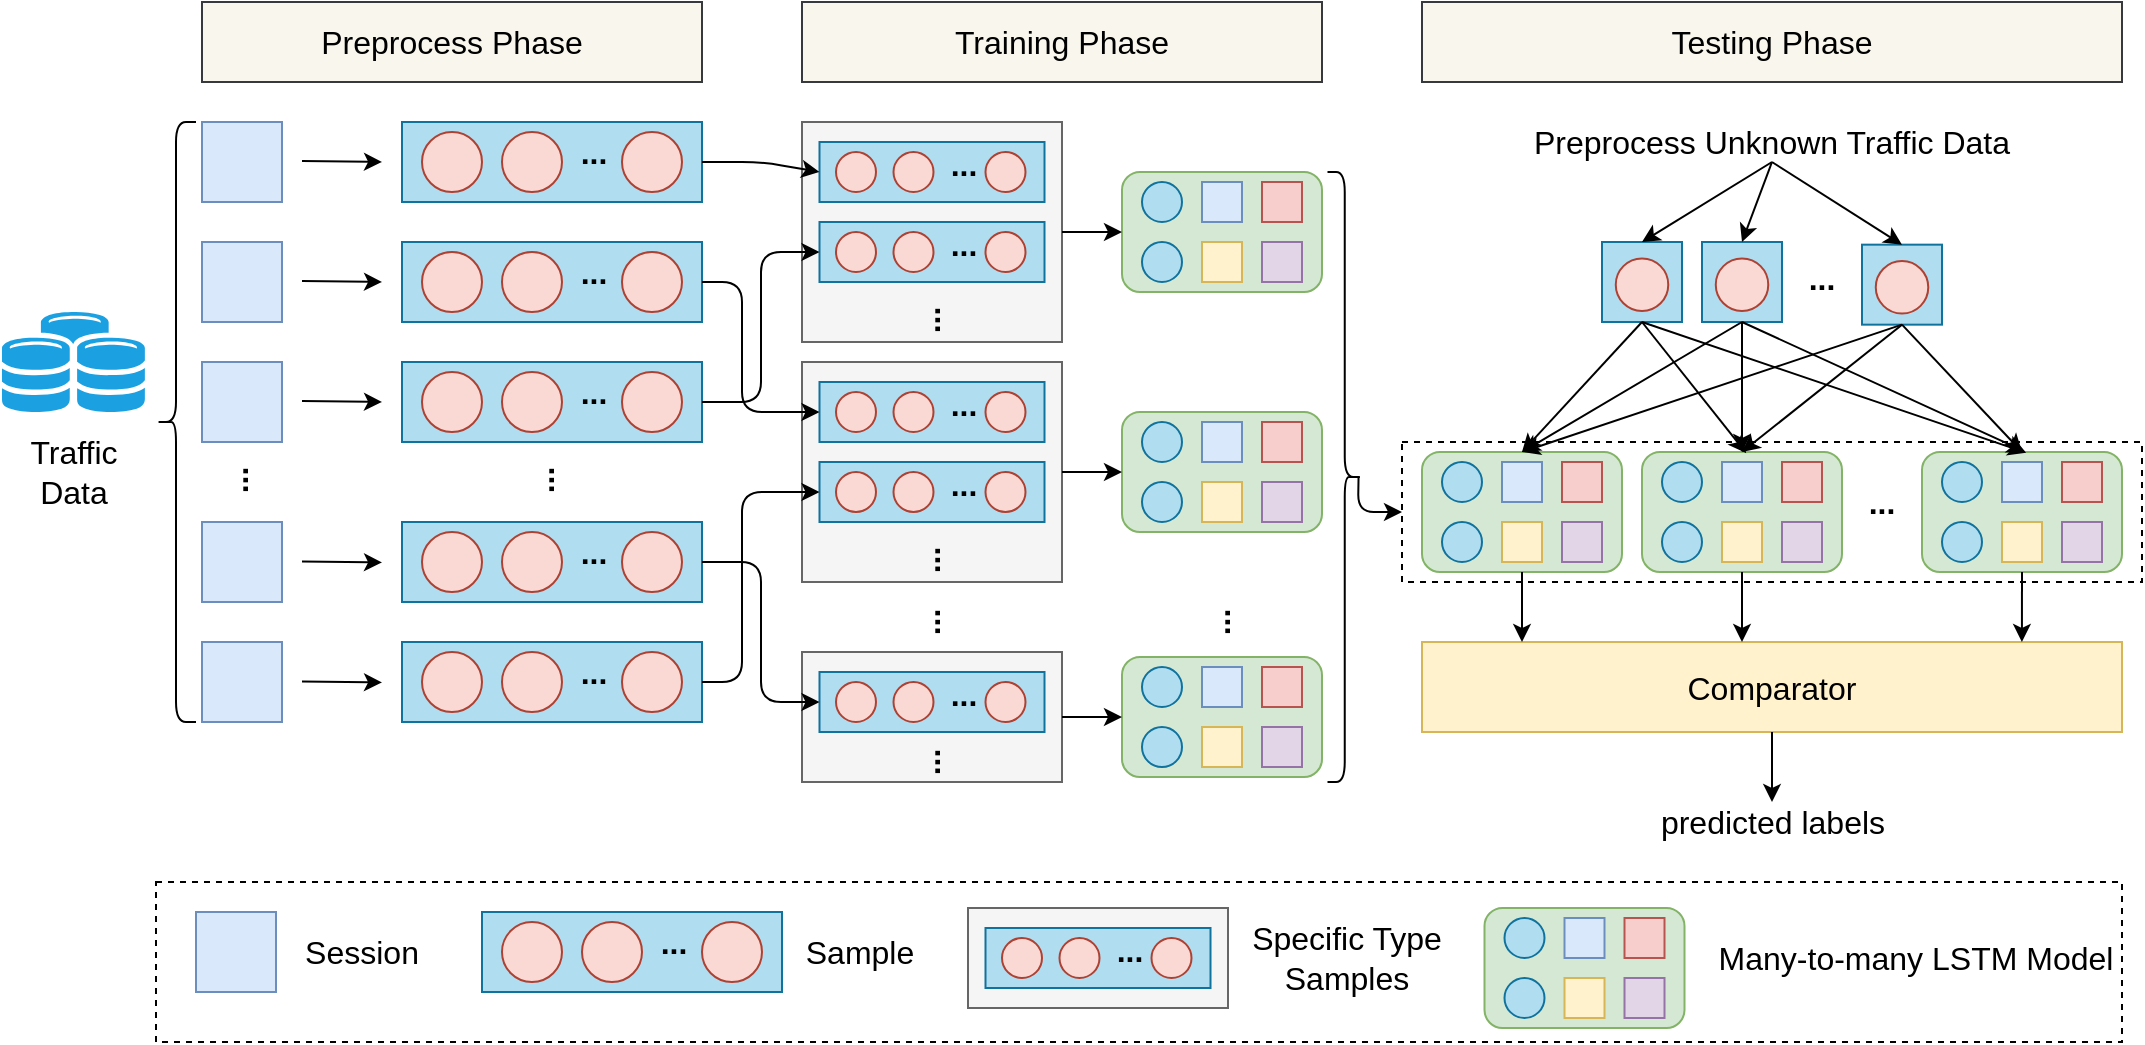 <mxfile version="14.6.13" type="device" pages="3"><diagram id="OPQYAD2MAxMen9l1LrSb" name="第 1 页"><mxGraphModel dx="1773" dy="602" grid="1" gridSize="10" guides="1" tooltips="1" connect="1" arrows="1" fold="1" page="1" pageScale="1" pageWidth="827" pageHeight="1169" math="1" shadow="0"><root><mxCell id="0"/><mxCell id="1" parent="0"/><mxCell id="C_Mer1QNpHq-FMV3AbvJ-431" value="" style="rounded=0;whiteSpace=wrap;html=1;fontSize=16;dashed=1;" parent="1" vertex="1"><mxGeometry x="57" y="560" width="983" height="80" as="geometry"/></mxCell><mxCell id="C_Mer1QNpHq-FMV3AbvJ-82" value="" style="rounded=0;whiteSpace=wrap;html=1;fontSize=13;fillColor=#f5f5f5;strokeColor=#666666;fontColor=#333333;" parent="1" vertex="1"><mxGeometry x="380" y="180" width="130" height="110" as="geometry"/></mxCell><mxCell id="C_Mer1QNpHq-FMV3AbvJ-1" value="Preprocess Phase" style="rounded=0;whiteSpace=wrap;html=1;fontSize=16;fillColor=#f9f7ed;strokeColor=#36393d;" parent="1" vertex="1"><mxGeometry x="80" y="120" width="250" height="40" as="geometry"/></mxCell><mxCell id="C_Mer1QNpHq-FMV3AbvJ-2" value="" style="verticalLabelPosition=bottom;html=1;fillColor=#1ba1e2;strokeColor=#006EAF;verticalAlign=top;pointerEvents=1;align=center;shape=mxgraph.cisco_safe.technology_icons.icon27;fontSize=16;fontColor=#ffffff;aspect=fixed;" parent="1" vertex="1"><mxGeometry x="-20" y="275" width="71.43" height="50" as="geometry"/></mxCell><mxCell id="C_Mer1QNpHq-FMV3AbvJ-3" value="Traffic Data" style="text;html=1;strokeColor=none;fillColor=none;align=center;verticalAlign=middle;whiteSpace=wrap;rounded=0;fontSize=16;" parent="1" vertex="1"><mxGeometry x="-4.29" y="345" width="40" height="20" as="geometry"/></mxCell><mxCell id="C_Mer1QNpHq-FMV3AbvJ-4" value="" style="rounded=0;whiteSpace=wrap;html=1;fontSize=16;fillColor=#dae8fc;strokeColor=#6c8ebf;" parent="1" vertex="1"><mxGeometry x="80" y="180" width="40" height="40" as="geometry"/></mxCell><mxCell id="C_Mer1QNpHq-FMV3AbvJ-5" value="" style="rounded=0;whiteSpace=wrap;html=1;fontSize=16;fillColor=#dae8fc;strokeColor=#6c8ebf;" parent="1" vertex="1"><mxGeometry x="80" y="240" width="40" height="40" as="geometry"/></mxCell><mxCell id="C_Mer1QNpHq-FMV3AbvJ-6" value="" style="rounded=0;whiteSpace=wrap;html=1;fontSize=16;fillColor=#dae8fc;strokeColor=#6c8ebf;" parent="1" vertex="1"><mxGeometry x="80" y="300" width="40" height="40" as="geometry"/></mxCell><mxCell id="C_Mer1QNpHq-FMV3AbvJ-7" value="" style="rounded=0;whiteSpace=wrap;html=1;fontSize=16;fillColor=#dae8fc;strokeColor=#6c8ebf;" parent="1" vertex="1"><mxGeometry x="80" y="380" width="40" height="40" as="geometry"/></mxCell><mxCell id="C_Mer1QNpHq-FMV3AbvJ-8" value="" style="rounded=0;whiteSpace=wrap;html=1;fontSize=16;fillColor=#dae8fc;strokeColor=#6c8ebf;" parent="1" vertex="1"><mxGeometry x="80" y="440" width="40" height="40" as="geometry"/></mxCell><mxCell id="C_Mer1QNpHq-FMV3AbvJ-9" value="..." style="text;html=1;strokeColor=none;fillColor=none;align=center;verticalAlign=middle;whiteSpace=wrap;rounded=0;fontSize=16;horizontal=0;fontStyle=1" parent="1" vertex="1"><mxGeometry x="77" y="349" width="40" height="20" as="geometry"/></mxCell><mxCell id="C_Mer1QNpHq-FMV3AbvJ-10" value="" style="endArrow=classic;html=1;fontSize=16;" parent="1" edge="1"><mxGeometry width="50" height="50" relative="1" as="geometry"><mxPoint x="130" y="199.5" as="sourcePoint"/><mxPoint x="170" y="200" as="targetPoint"/></mxGeometry></mxCell><mxCell id="C_Mer1QNpHq-FMV3AbvJ-11" value="" style="endArrow=classic;html=1;fontSize=16;" parent="1" edge="1"><mxGeometry width="50" height="50" relative="1" as="geometry"><mxPoint x="130" y="259.5" as="sourcePoint"/><mxPoint x="170" y="260" as="targetPoint"/></mxGeometry></mxCell><mxCell id="C_Mer1QNpHq-FMV3AbvJ-12" value="" style="endArrow=classic;html=1;fontSize=16;" parent="1" edge="1"><mxGeometry width="50" height="50" relative="1" as="geometry"><mxPoint x="130" y="319.5" as="sourcePoint"/><mxPoint x="170" y="320" as="targetPoint"/></mxGeometry></mxCell><mxCell id="C_Mer1QNpHq-FMV3AbvJ-13" value="" style="endArrow=classic;html=1;fontSize=16;" parent="1" edge="1"><mxGeometry width="50" height="50" relative="1" as="geometry"><mxPoint x="130" y="399.75" as="sourcePoint"/><mxPoint x="170" y="400.25" as="targetPoint"/></mxGeometry></mxCell><mxCell id="C_Mer1QNpHq-FMV3AbvJ-14" value="" style="endArrow=classic;html=1;fontSize=16;" parent="1" edge="1"><mxGeometry width="50" height="50" relative="1" as="geometry"><mxPoint x="130" y="459.75" as="sourcePoint"/><mxPoint x="170" y="460.25" as="targetPoint"/></mxGeometry></mxCell><mxCell id="C_Mer1QNpHq-FMV3AbvJ-57" value="" style="group" parent="1" vertex="1" connectable="0"><mxGeometry x="180" y="300" width="150" height="40" as="geometry"/></mxCell><mxCell id="C_Mer1QNpHq-FMV3AbvJ-58" value="" style="rounded=0;whiteSpace=wrap;html=1;fontSize=16;fillColor=#b1ddf0;strokeColor=#10739e;" parent="C_Mer1QNpHq-FMV3AbvJ-57" vertex="1"><mxGeometry width="150" height="40" as="geometry"/></mxCell><mxCell id="C_Mer1QNpHq-FMV3AbvJ-62" value="..." style="text;html=1;strokeColor=none;fillColor=none;align=center;verticalAlign=middle;whiteSpace=wrap;rounded=0;fontSize=16;fontStyle=1" parent="C_Mer1QNpHq-FMV3AbvJ-57" vertex="1"><mxGeometry x="76" y="5" width="40" height="20" as="geometry"/></mxCell><mxCell id="C_Mer1QNpHq-FMV3AbvJ-131" value="" style="ellipse;whiteSpace=wrap;html=1;fontSize=13;aspect=fixed;fillColor=#fad9d5;strokeColor=#ae4132;" parent="C_Mer1QNpHq-FMV3AbvJ-57" vertex="1"><mxGeometry x="10" y="5" width="30" height="30" as="geometry"/></mxCell><mxCell id="C_Mer1QNpHq-FMV3AbvJ-132" value="" style="ellipse;whiteSpace=wrap;html=1;fontSize=13;aspect=fixed;fillColor=#fad9d5;strokeColor=#ae4132;" parent="C_Mer1QNpHq-FMV3AbvJ-57" vertex="1"><mxGeometry x="50" y="5" width="30" height="30" as="geometry"/></mxCell><mxCell id="C_Mer1QNpHq-FMV3AbvJ-133" value="" style="ellipse;whiteSpace=wrap;html=1;fontSize=13;aspect=fixed;fillColor=#fad9d5;strokeColor=#ae4132;" parent="C_Mer1QNpHq-FMV3AbvJ-57" vertex="1"><mxGeometry x="110" y="5" width="30" height="30" as="geometry"/></mxCell><mxCell id="C_Mer1QNpHq-FMV3AbvJ-75" value="Training Phase" style="rounded=0;whiteSpace=wrap;html=1;fontSize=16;fillColor=#f9f7ed;strokeColor=#36393d;" parent="1" vertex="1"><mxGeometry x="380" y="120" width="260" height="40" as="geometry"/></mxCell><mxCell id="C_Mer1QNpHq-FMV3AbvJ-76" value="" style="group;aspect=fixed;" parent="1" vertex="1" connectable="0"><mxGeometry x="388.75" y="190" width="112.5" height="30" as="geometry"/></mxCell><mxCell id="C_Mer1QNpHq-FMV3AbvJ-77" value="" style="rounded=0;whiteSpace=wrap;html=1;fontSize=16;fillColor=#b1ddf0;strokeColor=#10739e;" parent="C_Mer1QNpHq-FMV3AbvJ-76" vertex="1"><mxGeometry width="112.5" height="30" as="geometry"/></mxCell><mxCell id="C_Mer1QNpHq-FMV3AbvJ-81" value="..." style="text;html=1;strokeColor=none;fillColor=none;align=center;verticalAlign=middle;whiteSpace=wrap;rounded=0;fontSize=16;fontStyle=1" parent="C_Mer1QNpHq-FMV3AbvJ-76" vertex="1"><mxGeometry x="57" y="3.75" width="30" height="15" as="geometry"/></mxCell><mxCell id="C_Mer1QNpHq-FMV3AbvJ-162" value="" style="ellipse;whiteSpace=wrap;html=1;fontSize=13;aspect=fixed;fillColor=#fad9d5;strokeColor=#ae4132;" parent="C_Mer1QNpHq-FMV3AbvJ-76" vertex="1"><mxGeometry x="8.25" y="5" width="20" height="20" as="geometry"/></mxCell><mxCell id="C_Mer1QNpHq-FMV3AbvJ-165" value="" style="ellipse;whiteSpace=wrap;html=1;fontSize=13;aspect=fixed;fillColor=#fad9d5;strokeColor=#ae4132;" parent="C_Mer1QNpHq-FMV3AbvJ-76" vertex="1"><mxGeometry x="37" y="5" width="20" height="20" as="geometry"/></mxCell><mxCell id="C_Mer1QNpHq-FMV3AbvJ-166" value="" style="ellipse;whiteSpace=wrap;html=1;fontSize=13;aspect=fixed;fillColor=#fad9d5;strokeColor=#ae4132;" parent="C_Mer1QNpHq-FMV3AbvJ-76" vertex="1"><mxGeometry x="83" y="5" width="20" height="20" as="geometry"/></mxCell><mxCell id="C_Mer1QNpHq-FMV3AbvJ-98" value="..." style="text;html=1;strokeColor=none;fillColor=none;align=center;verticalAlign=middle;whiteSpace=wrap;rounded=0;fontSize=16;horizontal=0;fontStyle=1" parent="1" vertex="1"><mxGeometry x="423" y="269" width="40" height="20" as="geometry"/></mxCell><mxCell id="C_Mer1QNpHq-FMV3AbvJ-128" value="..." style="text;html=1;strokeColor=none;fillColor=none;align=center;verticalAlign=middle;whiteSpace=wrap;rounded=0;fontSize=16;horizontal=0;fontStyle=1" parent="1" vertex="1"><mxGeometry x="230" y="349" width="40" height="20" as="geometry"/></mxCell><mxCell id="C_Mer1QNpHq-FMV3AbvJ-129" value="..." style="text;html=1;strokeColor=none;fillColor=none;align=center;verticalAlign=middle;whiteSpace=wrap;rounded=0;fontSize=16;horizontal=0;fontStyle=1" parent="1" vertex="1"><mxGeometry x="423" y="420" width="40" height="20" as="geometry"/></mxCell><mxCell id="C_Mer1QNpHq-FMV3AbvJ-138" value="" style="group" parent="1" vertex="1" connectable="0"><mxGeometry x="180" y="380" width="150" height="40" as="geometry"/></mxCell><mxCell id="C_Mer1QNpHq-FMV3AbvJ-139" value="" style="rounded=0;whiteSpace=wrap;html=1;fontSize=16;fillColor=#b1ddf0;strokeColor=#10739e;" parent="C_Mer1QNpHq-FMV3AbvJ-138" vertex="1"><mxGeometry width="150" height="40" as="geometry"/></mxCell><mxCell id="C_Mer1QNpHq-FMV3AbvJ-140" value="..." style="text;html=1;strokeColor=none;fillColor=none;align=center;verticalAlign=middle;whiteSpace=wrap;rounded=0;fontSize=16;fontStyle=1" parent="C_Mer1QNpHq-FMV3AbvJ-138" vertex="1"><mxGeometry x="76" y="5" width="40" height="20" as="geometry"/></mxCell><mxCell id="C_Mer1QNpHq-FMV3AbvJ-141" value="" style="ellipse;whiteSpace=wrap;html=1;fontSize=13;aspect=fixed;fillColor=#fad9d5;strokeColor=#ae4132;" parent="C_Mer1QNpHq-FMV3AbvJ-138" vertex="1"><mxGeometry x="10" y="5" width="30" height="30" as="geometry"/></mxCell><mxCell id="C_Mer1QNpHq-FMV3AbvJ-142" value="" style="ellipse;whiteSpace=wrap;html=1;fontSize=13;aspect=fixed;fillColor=#fad9d5;strokeColor=#ae4132;" parent="C_Mer1QNpHq-FMV3AbvJ-138" vertex="1"><mxGeometry x="50" y="5" width="30" height="30" as="geometry"/></mxCell><mxCell id="C_Mer1QNpHq-FMV3AbvJ-143" value="" style="ellipse;whiteSpace=wrap;html=1;fontSize=13;aspect=fixed;fillColor=#fad9d5;strokeColor=#ae4132;" parent="C_Mer1QNpHq-FMV3AbvJ-138" vertex="1"><mxGeometry x="110" y="5" width="30" height="30" as="geometry"/></mxCell><mxCell id="C_Mer1QNpHq-FMV3AbvJ-144" value="" style="group" parent="1" vertex="1" connectable="0"><mxGeometry x="180" y="440" width="150" height="40" as="geometry"/></mxCell><mxCell id="C_Mer1QNpHq-FMV3AbvJ-145" value="" style="rounded=0;whiteSpace=wrap;html=1;fontSize=16;fillColor=#b1ddf0;strokeColor=#10739e;" parent="C_Mer1QNpHq-FMV3AbvJ-144" vertex="1"><mxGeometry width="150" height="40" as="geometry"/></mxCell><mxCell id="C_Mer1QNpHq-FMV3AbvJ-146" value="..." style="text;html=1;strokeColor=none;fillColor=none;align=center;verticalAlign=middle;whiteSpace=wrap;rounded=0;fontSize=16;fontStyle=1" parent="C_Mer1QNpHq-FMV3AbvJ-144" vertex="1"><mxGeometry x="76" y="5" width="40" height="20" as="geometry"/></mxCell><mxCell id="C_Mer1QNpHq-FMV3AbvJ-147" value="" style="ellipse;whiteSpace=wrap;html=1;fontSize=13;aspect=fixed;fillColor=#fad9d5;strokeColor=#ae4132;" parent="C_Mer1QNpHq-FMV3AbvJ-144" vertex="1"><mxGeometry x="10" y="5" width="30" height="30" as="geometry"/></mxCell><mxCell id="C_Mer1QNpHq-FMV3AbvJ-148" value="" style="ellipse;whiteSpace=wrap;html=1;fontSize=13;aspect=fixed;fillColor=#fad9d5;strokeColor=#ae4132;" parent="C_Mer1QNpHq-FMV3AbvJ-144" vertex="1"><mxGeometry x="50" y="5" width="30" height="30" as="geometry"/></mxCell><mxCell id="C_Mer1QNpHq-FMV3AbvJ-149" value="" style="ellipse;whiteSpace=wrap;html=1;fontSize=13;aspect=fixed;fillColor=#fad9d5;strokeColor=#ae4132;" parent="C_Mer1QNpHq-FMV3AbvJ-144" vertex="1"><mxGeometry x="110" y="5" width="30" height="30" as="geometry"/></mxCell><mxCell id="C_Mer1QNpHq-FMV3AbvJ-150" value="" style="group" parent="1" vertex="1" connectable="0"><mxGeometry x="180" y="180" width="150" height="40" as="geometry"/></mxCell><mxCell id="C_Mer1QNpHq-FMV3AbvJ-151" value="" style="rounded=0;whiteSpace=wrap;html=1;fontSize=16;fillColor=#b1ddf0;strokeColor=#10739e;" parent="C_Mer1QNpHq-FMV3AbvJ-150" vertex="1"><mxGeometry width="150" height="40" as="geometry"/></mxCell><mxCell id="C_Mer1QNpHq-FMV3AbvJ-152" value="..." style="text;html=1;strokeColor=none;fillColor=none;align=center;verticalAlign=middle;whiteSpace=wrap;rounded=0;fontSize=16;fontStyle=1" parent="C_Mer1QNpHq-FMV3AbvJ-150" vertex="1"><mxGeometry x="76" y="5" width="40" height="20" as="geometry"/></mxCell><mxCell id="C_Mer1QNpHq-FMV3AbvJ-153" value="" style="ellipse;whiteSpace=wrap;html=1;fontSize=13;aspect=fixed;fillColor=#fad9d5;strokeColor=#ae4132;" parent="C_Mer1QNpHq-FMV3AbvJ-150" vertex="1"><mxGeometry x="10" y="5" width="30" height="30" as="geometry"/></mxCell><mxCell id="C_Mer1QNpHq-FMV3AbvJ-154" value="" style="ellipse;whiteSpace=wrap;html=1;fontSize=13;aspect=fixed;fillColor=#fad9d5;strokeColor=#ae4132;" parent="C_Mer1QNpHq-FMV3AbvJ-150" vertex="1"><mxGeometry x="50" y="5" width="30" height="30" as="geometry"/></mxCell><mxCell id="C_Mer1QNpHq-FMV3AbvJ-155" value="" style="ellipse;whiteSpace=wrap;html=1;fontSize=13;aspect=fixed;fillColor=#fad9d5;strokeColor=#ae4132;" parent="C_Mer1QNpHq-FMV3AbvJ-150" vertex="1"><mxGeometry x="110" y="5" width="30" height="30" as="geometry"/></mxCell><mxCell id="C_Mer1QNpHq-FMV3AbvJ-156" value="" style="group" parent="1" vertex="1" connectable="0"><mxGeometry x="180" y="240" width="150" height="40" as="geometry"/></mxCell><mxCell id="C_Mer1QNpHq-FMV3AbvJ-157" value="" style="rounded=0;whiteSpace=wrap;html=1;fontSize=16;fillColor=#b1ddf0;strokeColor=#10739e;" parent="C_Mer1QNpHq-FMV3AbvJ-156" vertex="1"><mxGeometry width="150" height="40" as="geometry"/></mxCell><mxCell id="C_Mer1QNpHq-FMV3AbvJ-158" value="..." style="text;html=1;strokeColor=none;fillColor=none;align=center;verticalAlign=middle;whiteSpace=wrap;rounded=0;fontSize=16;fontStyle=1" parent="C_Mer1QNpHq-FMV3AbvJ-156" vertex="1"><mxGeometry x="76" y="5" width="40" height="20" as="geometry"/></mxCell><mxCell id="C_Mer1QNpHq-FMV3AbvJ-159" value="" style="ellipse;whiteSpace=wrap;html=1;fontSize=13;aspect=fixed;fillColor=#fad9d5;strokeColor=#ae4132;" parent="C_Mer1QNpHq-FMV3AbvJ-156" vertex="1"><mxGeometry x="10" y="5" width="30" height="30" as="geometry"/></mxCell><mxCell id="C_Mer1QNpHq-FMV3AbvJ-160" value="" style="ellipse;whiteSpace=wrap;html=1;fontSize=13;aspect=fixed;fillColor=#fad9d5;strokeColor=#ae4132;" parent="C_Mer1QNpHq-FMV3AbvJ-156" vertex="1"><mxGeometry x="50" y="5" width="30" height="30" as="geometry"/></mxCell><mxCell id="C_Mer1QNpHq-FMV3AbvJ-161" value="" style="ellipse;whiteSpace=wrap;html=1;fontSize=13;aspect=fixed;fillColor=#fad9d5;strokeColor=#ae4132;" parent="C_Mer1QNpHq-FMV3AbvJ-156" vertex="1"><mxGeometry x="110" y="5" width="30" height="30" as="geometry"/></mxCell><mxCell id="C_Mer1QNpHq-FMV3AbvJ-168" value="" style="group;aspect=fixed;" parent="1" vertex="1" connectable="0"><mxGeometry x="388.75" y="230" width="112.5" height="30" as="geometry"/></mxCell><mxCell id="C_Mer1QNpHq-FMV3AbvJ-169" value="" style="rounded=0;whiteSpace=wrap;html=1;fontSize=16;fillColor=#b1ddf0;strokeColor=#10739e;" parent="C_Mer1QNpHq-FMV3AbvJ-168" vertex="1"><mxGeometry width="112.5" height="30" as="geometry"/></mxCell><mxCell id="C_Mer1QNpHq-FMV3AbvJ-170" value="..." style="text;html=1;strokeColor=none;fillColor=none;align=center;verticalAlign=middle;whiteSpace=wrap;rounded=0;fontSize=16;fontStyle=1" parent="C_Mer1QNpHq-FMV3AbvJ-168" vertex="1"><mxGeometry x="57" y="3.75" width="30" height="15" as="geometry"/></mxCell><mxCell id="C_Mer1QNpHq-FMV3AbvJ-171" value="" style="ellipse;whiteSpace=wrap;html=1;fontSize=13;aspect=fixed;fillColor=#fad9d5;strokeColor=#ae4132;" parent="C_Mer1QNpHq-FMV3AbvJ-168" vertex="1"><mxGeometry x="8.25" y="5" width="20" height="20" as="geometry"/></mxCell><mxCell id="C_Mer1QNpHq-FMV3AbvJ-172" value="" style="ellipse;whiteSpace=wrap;html=1;fontSize=13;aspect=fixed;fillColor=#fad9d5;strokeColor=#ae4132;" parent="C_Mer1QNpHq-FMV3AbvJ-168" vertex="1"><mxGeometry x="37" y="5" width="20" height="20" as="geometry"/></mxCell><mxCell id="C_Mer1QNpHq-FMV3AbvJ-173" value="" style="ellipse;whiteSpace=wrap;html=1;fontSize=13;aspect=fixed;fillColor=#fad9d5;strokeColor=#ae4132;" parent="C_Mer1QNpHq-FMV3AbvJ-168" vertex="1"><mxGeometry x="83" y="5" width="20" height="20" as="geometry"/></mxCell><mxCell id="C_Mer1QNpHq-FMV3AbvJ-174" value="" style="rounded=0;whiteSpace=wrap;html=1;fontSize=13;fillColor=#f5f5f5;strokeColor=#666666;fontColor=#333333;" parent="1" vertex="1"><mxGeometry x="380" y="300" width="130" height="110" as="geometry"/></mxCell><mxCell id="C_Mer1QNpHq-FMV3AbvJ-175" value="" style="group;aspect=fixed;" parent="1" vertex="1" connectable="0"><mxGeometry x="388.75" y="310" width="112.5" height="30" as="geometry"/></mxCell><mxCell id="C_Mer1QNpHq-FMV3AbvJ-176" value="" style="rounded=0;whiteSpace=wrap;html=1;fontSize=16;fillColor=#b1ddf0;strokeColor=#10739e;" parent="C_Mer1QNpHq-FMV3AbvJ-175" vertex="1"><mxGeometry width="112.5" height="30" as="geometry"/></mxCell><mxCell id="C_Mer1QNpHq-FMV3AbvJ-177" value="..." style="text;html=1;strokeColor=none;fillColor=none;align=center;verticalAlign=middle;whiteSpace=wrap;rounded=0;fontSize=16;fontStyle=1" parent="C_Mer1QNpHq-FMV3AbvJ-175" vertex="1"><mxGeometry x="57" y="3.75" width="30" height="15" as="geometry"/></mxCell><mxCell id="C_Mer1QNpHq-FMV3AbvJ-178" value="" style="ellipse;whiteSpace=wrap;html=1;fontSize=13;aspect=fixed;fillColor=#fad9d5;strokeColor=#ae4132;" parent="C_Mer1QNpHq-FMV3AbvJ-175" vertex="1"><mxGeometry x="8.25" y="5" width="20" height="20" as="geometry"/></mxCell><mxCell id="C_Mer1QNpHq-FMV3AbvJ-179" value="" style="ellipse;whiteSpace=wrap;html=1;fontSize=13;aspect=fixed;fillColor=#fad9d5;strokeColor=#ae4132;" parent="C_Mer1QNpHq-FMV3AbvJ-175" vertex="1"><mxGeometry x="37" y="5" width="20" height="20" as="geometry"/></mxCell><mxCell id="C_Mer1QNpHq-FMV3AbvJ-180" value="" style="ellipse;whiteSpace=wrap;html=1;fontSize=13;aspect=fixed;fillColor=#fad9d5;strokeColor=#ae4132;" parent="C_Mer1QNpHq-FMV3AbvJ-175" vertex="1"><mxGeometry x="83" y="5" width="20" height="20" as="geometry"/></mxCell><mxCell id="C_Mer1QNpHq-FMV3AbvJ-181" value="..." style="text;html=1;strokeColor=none;fillColor=none;align=center;verticalAlign=middle;whiteSpace=wrap;rounded=0;fontSize=16;horizontal=0;fontStyle=1" parent="1" vertex="1"><mxGeometry x="423" y="389" width="40" height="20" as="geometry"/></mxCell><mxCell id="C_Mer1QNpHq-FMV3AbvJ-182" value="" style="group;aspect=fixed;" parent="1" vertex="1" connectable="0"><mxGeometry x="388.75" y="350" width="112.5" height="30" as="geometry"/></mxCell><mxCell id="C_Mer1QNpHq-FMV3AbvJ-183" value="" style="rounded=0;whiteSpace=wrap;html=1;fontSize=16;fillColor=#b1ddf0;strokeColor=#10739e;" parent="C_Mer1QNpHq-FMV3AbvJ-182" vertex="1"><mxGeometry width="112.5" height="30" as="geometry"/></mxCell><mxCell id="C_Mer1QNpHq-FMV3AbvJ-184" value="..." style="text;html=1;strokeColor=none;fillColor=none;align=center;verticalAlign=middle;whiteSpace=wrap;rounded=0;fontSize=16;fontStyle=1" parent="C_Mer1QNpHq-FMV3AbvJ-182" vertex="1"><mxGeometry x="57" y="3.75" width="30" height="15" as="geometry"/></mxCell><mxCell id="C_Mer1QNpHq-FMV3AbvJ-185" value="" style="ellipse;whiteSpace=wrap;html=1;fontSize=13;aspect=fixed;fillColor=#fad9d5;strokeColor=#ae4132;" parent="C_Mer1QNpHq-FMV3AbvJ-182" vertex="1"><mxGeometry x="8.25" y="5" width="20" height="20" as="geometry"/></mxCell><mxCell id="C_Mer1QNpHq-FMV3AbvJ-186" value="" style="ellipse;whiteSpace=wrap;html=1;fontSize=13;aspect=fixed;fillColor=#fad9d5;strokeColor=#ae4132;" parent="C_Mer1QNpHq-FMV3AbvJ-182" vertex="1"><mxGeometry x="37" y="5" width="20" height="20" as="geometry"/></mxCell><mxCell id="C_Mer1QNpHq-FMV3AbvJ-187" value="" style="ellipse;whiteSpace=wrap;html=1;fontSize=13;aspect=fixed;fillColor=#fad9d5;strokeColor=#ae4132;" parent="C_Mer1QNpHq-FMV3AbvJ-182" vertex="1"><mxGeometry x="83" y="5" width="20" height="20" as="geometry"/></mxCell><mxCell id="C_Mer1QNpHq-FMV3AbvJ-189" value="" style="rounded=0;whiteSpace=wrap;html=1;fontSize=13;fillColor=#f5f5f5;strokeColor=#666666;fontColor=#333333;" parent="1" vertex="1"><mxGeometry x="380" y="445" width="130" height="65" as="geometry"/></mxCell><mxCell id="C_Mer1QNpHq-FMV3AbvJ-190" value="" style="group;aspect=fixed;" parent="1" vertex="1" connectable="0"><mxGeometry x="388.75" y="455" width="112.5" height="30" as="geometry"/></mxCell><mxCell id="C_Mer1QNpHq-FMV3AbvJ-191" value="" style="rounded=0;whiteSpace=wrap;html=1;fontSize=16;fillColor=#b1ddf0;strokeColor=#10739e;" parent="C_Mer1QNpHq-FMV3AbvJ-190" vertex="1"><mxGeometry width="112.5" height="30" as="geometry"/></mxCell><mxCell id="C_Mer1QNpHq-FMV3AbvJ-192" value="..." style="text;html=1;strokeColor=none;fillColor=none;align=center;verticalAlign=middle;whiteSpace=wrap;rounded=0;fontSize=16;fontStyle=1" parent="C_Mer1QNpHq-FMV3AbvJ-190" vertex="1"><mxGeometry x="57" y="3.75" width="30" height="15" as="geometry"/></mxCell><mxCell id="C_Mer1QNpHq-FMV3AbvJ-193" value="" style="ellipse;whiteSpace=wrap;html=1;fontSize=13;aspect=fixed;fillColor=#fad9d5;strokeColor=#ae4132;" parent="C_Mer1QNpHq-FMV3AbvJ-190" vertex="1"><mxGeometry x="8.25" y="5" width="20" height="20" as="geometry"/></mxCell><mxCell id="C_Mer1QNpHq-FMV3AbvJ-194" value="" style="ellipse;whiteSpace=wrap;html=1;fontSize=13;aspect=fixed;fillColor=#fad9d5;strokeColor=#ae4132;" parent="C_Mer1QNpHq-FMV3AbvJ-190" vertex="1"><mxGeometry x="37" y="5" width="20" height="20" as="geometry"/></mxCell><mxCell id="C_Mer1QNpHq-FMV3AbvJ-195" value="" style="ellipse;whiteSpace=wrap;html=1;fontSize=13;aspect=fixed;fillColor=#fad9d5;strokeColor=#ae4132;" parent="C_Mer1QNpHq-FMV3AbvJ-190" vertex="1"><mxGeometry x="83" y="5" width="20" height="20" as="geometry"/></mxCell><mxCell id="C_Mer1QNpHq-FMV3AbvJ-196" value="..." style="text;html=1;strokeColor=none;fillColor=none;align=center;verticalAlign=middle;whiteSpace=wrap;rounded=0;fontSize=16;horizontal=0;fontStyle=1" parent="1" vertex="1"><mxGeometry x="423" y="490" width="40" height="20" as="geometry"/></mxCell><mxCell id="C_Mer1QNpHq-FMV3AbvJ-203" value="" style="endArrow=classic;html=1;fontSize=13;exitX=1;exitY=0.5;exitDx=0;exitDy=0;entryX=0;entryY=0.5;entryDx=0;entryDy=0;" parent="1" source="C_Mer1QNpHq-FMV3AbvJ-151" target="C_Mer1QNpHq-FMV3AbvJ-77" edge="1"><mxGeometry width="50" height="50" relative="1" as="geometry"><mxPoint x="420" y="340" as="sourcePoint"/><mxPoint x="470" y="290" as="targetPoint"/><Array as="points"><mxPoint x="360" y="200"/></Array></mxGeometry></mxCell><mxCell id="C_Mer1QNpHq-FMV3AbvJ-206" value="" style="edgeStyle=elbowEdgeStyle;elbow=horizontal;endArrow=classic;html=1;fontSize=13;exitX=1;exitY=0.5;exitDx=0;exitDy=0;entryX=0;entryY=0.5;entryDx=0;entryDy=0;" parent="1" source="C_Mer1QNpHq-FMV3AbvJ-157" target="C_Mer1QNpHq-FMV3AbvJ-176" edge="1"><mxGeometry width="50" height="50" relative="1" as="geometry"><mxPoint x="350" y="320" as="sourcePoint"/><mxPoint x="400" y="270" as="targetPoint"/><Array as="points"><mxPoint x="350" y="290"/></Array></mxGeometry></mxCell><mxCell id="C_Mer1QNpHq-FMV3AbvJ-207" value="" style="edgeStyle=elbowEdgeStyle;elbow=horizontal;endArrow=classic;html=1;fontSize=13;exitX=1;exitY=0.5;exitDx=0;exitDy=0;entryX=0;entryY=0.5;entryDx=0;entryDy=0;" parent="1" source="C_Mer1QNpHq-FMV3AbvJ-58" target="C_Mer1QNpHq-FMV3AbvJ-169" edge="1"><mxGeometry width="50" height="50" relative="1" as="geometry"><mxPoint x="350" y="370" as="sourcePoint"/><mxPoint x="330" y="330" as="targetPoint"/></mxGeometry></mxCell><mxCell id="C_Mer1QNpHq-FMV3AbvJ-208" value="" style="edgeStyle=elbowEdgeStyle;elbow=horizontal;endArrow=classic;html=1;fontSize=13;exitX=1;exitY=0.5;exitDx=0;exitDy=0;entryX=0;entryY=0.5;entryDx=0;entryDy=0;" parent="1" source="C_Mer1QNpHq-FMV3AbvJ-139" target="C_Mer1QNpHq-FMV3AbvJ-191" edge="1"><mxGeometry width="50" height="50" relative="1" as="geometry"><mxPoint x="350" y="470" as="sourcePoint"/><mxPoint x="400" y="420" as="targetPoint"/></mxGeometry></mxCell><mxCell id="C_Mer1QNpHq-FMV3AbvJ-209" value="" style="edgeStyle=elbowEdgeStyle;elbow=horizontal;endArrow=classic;html=1;fontSize=13;entryX=0;entryY=0.5;entryDx=0;entryDy=0;" parent="1" target="C_Mer1QNpHq-FMV3AbvJ-183" edge="1"><mxGeometry width="50" height="50" relative="1" as="geometry"><mxPoint x="330" y="460" as="sourcePoint"/><mxPoint x="380" y="410" as="targetPoint"/><Array as="points"><mxPoint x="350" y="410"/></Array></mxGeometry></mxCell><mxCell id="C_Mer1QNpHq-FMV3AbvJ-211" value="" style="shape=curlyBracket;whiteSpace=wrap;html=1;rounded=1;fontSize=13;" parent="1" vertex="1"><mxGeometry x="57" y="180" width="20" height="300" as="geometry"/></mxCell><mxCell id="C_Mer1QNpHq-FMV3AbvJ-250" value="" style="rounded=1;whiteSpace=wrap;html=1;fontSize=13;fillColor=#d5e8d4;strokeColor=#82b366;" parent="1" vertex="1"><mxGeometry x="540" y="205" width="100" height="60" as="geometry"/></mxCell><mxCell id="C_Mer1QNpHq-FMV3AbvJ-290" value="" style="ellipse;whiteSpace=wrap;html=1;fontSize=13;aspect=fixed;fillColor=#b1ddf0;strokeColor=#10739e;" parent="1" vertex="1"><mxGeometry x="550" y="210" width="20" height="20" as="geometry"/></mxCell><mxCell id="C_Mer1QNpHq-FMV3AbvJ-293" value="" style="rounded=0;whiteSpace=wrap;html=1;fontSize=13;aspect=fixed;fillColor=#dae8fc;strokeColor=#6c8ebf;" parent="1" vertex="1"><mxGeometry x="580" y="210" width="20" height="20" as="geometry"/></mxCell><mxCell id="C_Mer1QNpHq-FMV3AbvJ-294" value="" style="rounded=0;whiteSpace=wrap;html=1;fontSize=13;aspect=fixed;fillColor=#f8cecc;strokeColor=#b85450;" parent="1" vertex="1"><mxGeometry x="610" y="210" width="20" height="20" as="geometry"/></mxCell><mxCell id="C_Mer1QNpHq-FMV3AbvJ-295" value="" style="rounded=0;whiteSpace=wrap;html=1;fontSize=13;aspect=fixed;fillColor=#fff2cc;strokeColor=#d6b656;" parent="1" vertex="1"><mxGeometry x="580" y="240" width="20" height="20" as="geometry"/></mxCell><mxCell id="C_Mer1QNpHq-FMV3AbvJ-298" value="" style="rounded=0;whiteSpace=wrap;html=1;fontSize=13;aspect=fixed;fillColor=#e1d5e7;strokeColor=#9673a6;" parent="1" vertex="1"><mxGeometry x="610" y="240" width="20" height="20" as="geometry"/></mxCell><mxCell id="C_Mer1QNpHq-FMV3AbvJ-300" value="" style="ellipse;whiteSpace=wrap;html=1;fontSize=13;aspect=fixed;fillColor=#b1ddf0;strokeColor=#10739e;" parent="1" vertex="1"><mxGeometry x="550" y="240" width="20" height="20" as="geometry"/></mxCell><mxCell id="C_Mer1QNpHq-FMV3AbvJ-301" value="" style="rounded=1;whiteSpace=wrap;html=1;fontSize=13;fillColor=#d5e8d4;strokeColor=#82b366;" parent="1" vertex="1"><mxGeometry x="540" y="325" width="100" height="60" as="geometry"/></mxCell><mxCell id="C_Mer1QNpHq-FMV3AbvJ-302" value="" style="ellipse;whiteSpace=wrap;html=1;fontSize=13;aspect=fixed;fillColor=#b1ddf0;strokeColor=#10739e;" parent="1" vertex="1"><mxGeometry x="550" y="330" width="20" height="20" as="geometry"/></mxCell><mxCell id="C_Mer1QNpHq-FMV3AbvJ-303" value="" style="rounded=0;whiteSpace=wrap;html=1;fontSize=13;aspect=fixed;fillColor=#dae8fc;strokeColor=#6c8ebf;" parent="1" vertex="1"><mxGeometry x="580" y="330" width="20" height="20" as="geometry"/></mxCell><mxCell id="C_Mer1QNpHq-FMV3AbvJ-304" value="" style="rounded=0;whiteSpace=wrap;html=1;fontSize=13;aspect=fixed;fillColor=#f8cecc;strokeColor=#b85450;" parent="1" vertex="1"><mxGeometry x="610" y="330" width="20" height="20" as="geometry"/></mxCell><mxCell id="C_Mer1QNpHq-FMV3AbvJ-305" value="" style="rounded=0;whiteSpace=wrap;html=1;fontSize=13;aspect=fixed;fillColor=#fff2cc;strokeColor=#d6b656;" parent="1" vertex="1"><mxGeometry x="580" y="360" width="20" height="20" as="geometry"/></mxCell><mxCell id="C_Mer1QNpHq-FMV3AbvJ-306" value="" style="rounded=0;whiteSpace=wrap;html=1;fontSize=13;aspect=fixed;fillColor=#e1d5e7;strokeColor=#9673a6;" parent="1" vertex="1"><mxGeometry x="610" y="360" width="20" height="20" as="geometry"/></mxCell><mxCell id="C_Mer1QNpHq-FMV3AbvJ-307" value="" style="ellipse;whiteSpace=wrap;html=1;fontSize=13;aspect=fixed;fillColor=#b1ddf0;strokeColor=#10739e;" parent="1" vertex="1"><mxGeometry x="550" y="360" width="20" height="20" as="geometry"/></mxCell><mxCell id="C_Mer1QNpHq-FMV3AbvJ-308" value="" style="rounded=1;whiteSpace=wrap;html=1;fontSize=13;fillColor=#d5e8d4;strokeColor=#82b366;" parent="1" vertex="1"><mxGeometry x="540" y="447.5" width="100" height="60" as="geometry"/></mxCell><mxCell id="C_Mer1QNpHq-FMV3AbvJ-309" value="" style="ellipse;whiteSpace=wrap;html=1;fontSize=13;aspect=fixed;fillColor=#b1ddf0;strokeColor=#10739e;" parent="1" vertex="1"><mxGeometry x="550" y="452.5" width="20" height="20" as="geometry"/></mxCell><mxCell id="C_Mer1QNpHq-FMV3AbvJ-310" value="" style="rounded=0;whiteSpace=wrap;html=1;fontSize=13;aspect=fixed;fillColor=#dae8fc;strokeColor=#6c8ebf;" parent="1" vertex="1"><mxGeometry x="580" y="452.5" width="20" height="20" as="geometry"/></mxCell><mxCell id="C_Mer1QNpHq-FMV3AbvJ-311" value="" style="rounded=0;whiteSpace=wrap;html=1;fontSize=13;aspect=fixed;fillColor=#f8cecc;strokeColor=#b85450;" parent="1" vertex="1"><mxGeometry x="610" y="452.5" width="20" height="20" as="geometry"/></mxCell><mxCell id="C_Mer1QNpHq-FMV3AbvJ-312" value="" style="rounded=0;whiteSpace=wrap;html=1;fontSize=13;aspect=fixed;fillColor=#fff2cc;strokeColor=#d6b656;" parent="1" vertex="1"><mxGeometry x="580" y="482.5" width="20" height="20" as="geometry"/></mxCell><mxCell id="C_Mer1QNpHq-FMV3AbvJ-313" value="" style="rounded=0;whiteSpace=wrap;html=1;fontSize=13;aspect=fixed;fillColor=#e1d5e7;strokeColor=#9673a6;" parent="1" vertex="1"><mxGeometry x="610" y="482.5" width="20" height="20" as="geometry"/></mxCell><mxCell id="C_Mer1QNpHq-FMV3AbvJ-314" value="" style="ellipse;whiteSpace=wrap;html=1;fontSize=13;aspect=fixed;fillColor=#b1ddf0;strokeColor=#10739e;" parent="1" vertex="1"><mxGeometry x="550" y="482.5" width="20" height="20" as="geometry"/></mxCell><mxCell id="C_Mer1QNpHq-FMV3AbvJ-315" value="" style="endArrow=classic;html=1;fontSize=13;entryX=0;entryY=0.5;entryDx=0;entryDy=0;exitX=1;exitY=0.5;exitDx=0;exitDy=0;" parent="1" source="C_Mer1QNpHq-FMV3AbvJ-82" target="C_Mer1QNpHq-FMV3AbvJ-250" edge="1"><mxGeometry width="50" height="50" relative="1" as="geometry"><mxPoint x="360" y="360" as="sourcePoint"/><mxPoint x="410" y="310" as="targetPoint"/></mxGeometry></mxCell><mxCell id="C_Mer1QNpHq-FMV3AbvJ-316" value="" style="endArrow=classic;html=1;fontSize=13;entryX=0;entryY=0.5;entryDx=0;entryDy=0;exitX=1;exitY=0.5;exitDx=0;exitDy=0;" parent="1" source="C_Mer1QNpHq-FMV3AbvJ-174" target="C_Mer1QNpHq-FMV3AbvJ-301" edge="1"><mxGeometry width="50" height="50" relative="1" as="geometry"><mxPoint x="520" y="245" as="sourcePoint"/><mxPoint x="550" y="245" as="targetPoint"/></mxGeometry></mxCell><mxCell id="C_Mer1QNpHq-FMV3AbvJ-317" value="" style="endArrow=classic;html=1;fontSize=13;entryX=0;entryY=0.5;entryDx=0;entryDy=0;exitX=1;exitY=0.5;exitDx=0;exitDy=0;" parent="1" source="C_Mer1QNpHq-FMV3AbvJ-189" target="C_Mer1QNpHq-FMV3AbvJ-308" edge="1"><mxGeometry width="50" height="50" relative="1" as="geometry"><mxPoint x="520" y="365" as="sourcePoint"/><mxPoint x="550" y="365" as="targetPoint"/></mxGeometry></mxCell><mxCell id="C_Mer1QNpHq-FMV3AbvJ-318" value="Testing Phase" style="rounded=0;whiteSpace=wrap;html=1;fontSize=16;fillColor=#f9f7ed;strokeColor=#36393d;" parent="1" vertex="1"><mxGeometry x="690" y="120" width="350" height="40" as="geometry"/></mxCell><mxCell id="C_Mer1QNpHq-FMV3AbvJ-319" value="..." style="text;html=1;strokeColor=none;fillColor=none;align=center;verticalAlign=middle;whiteSpace=wrap;rounded=0;fontSize=16;horizontal=0;fontStyle=1" parent="1" vertex="1"><mxGeometry x="568" y="420" width="40" height="20" as="geometry"/></mxCell><mxCell id="C_Mer1QNpHq-FMV3AbvJ-320" value="Preprocess Unknown Traffic Data" style="text;html=1;strokeColor=none;fillColor=none;align=center;verticalAlign=middle;whiteSpace=wrap;rounded=0;fontSize=16;" parent="1" vertex="1"><mxGeometry x="690" y="180" width="350" height="20" as="geometry"/></mxCell><mxCell id="C_Mer1QNpHq-FMV3AbvJ-322" value="" style="group;" parent="1" vertex="1" connectable="0"><mxGeometry x="780" y="240.0" width="160" height="42.67" as="geometry"/></mxCell><mxCell id="C_Mer1QNpHq-FMV3AbvJ-323" value="" style="rounded=0;whiteSpace=wrap;html=1;fontSize=16;fillColor=#b1ddf0;strokeColor=#10739e;" parent="C_Mer1QNpHq-FMV3AbvJ-322" vertex="1"><mxGeometry width="40" height="40" as="geometry"/></mxCell><mxCell id="C_Mer1QNpHq-FMV3AbvJ-325" value="" style="ellipse;whiteSpace=wrap;html=1;fontSize=13;aspect=fixed;fillColor=#fad9d5;strokeColor=#ae4132;" parent="C_Mer1QNpHq-FMV3AbvJ-322" vertex="1"><mxGeometry x="6.88" y="8.205" width="26.25" height="26.25" as="geometry"/></mxCell><mxCell id="C_Mer1QNpHq-FMV3AbvJ-329" value="" style="rounded=0;whiteSpace=wrap;html=1;fontSize=16;fillColor=#b1ddf0;strokeColor=#10739e;" parent="C_Mer1QNpHq-FMV3AbvJ-322" vertex="1"><mxGeometry x="50" width="40" height="40" as="geometry"/></mxCell><mxCell id="C_Mer1QNpHq-FMV3AbvJ-330" value="" style="ellipse;whiteSpace=wrap;html=1;fontSize=13;aspect=fixed;fillColor=#fad9d5;strokeColor=#ae4132;" parent="C_Mer1QNpHq-FMV3AbvJ-322" vertex="1"><mxGeometry x="56.88" y="8.205" width="26.25" height="26.25" as="geometry"/></mxCell><mxCell id="C_Mer1QNpHq-FMV3AbvJ-336" value="..." style="text;html=1;strokeColor=none;fillColor=none;align=center;verticalAlign=middle;whiteSpace=wrap;rounded=0;fontSize=16;fontStyle=1" parent="C_Mer1QNpHq-FMV3AbvJ-322" vertex="1"><mxGeometry x="90" y="8.21" width="40" height="20" as="geometry"/></mxCell><mxCell id="C_Mer1QNpHq-FMV3AbvJ-334" value="" style="rounded=0;whiteSpace=wrap;html=1;fontSize=16;fillColor=#b1ddf0;strokeColor=#10739e;" parent="1" vertex="1"><mxGeometry x="910" y="241.33" width="40" height="40" as="geometry"/></mxCell><mxCell id="C_Mer1QNpHq-FMV3AbvJ-335" value="" style="ellipse;whiteSpace=wrap;html=1;fontSize=13;aspect=fixed;fillColor=#fad9d5;strokeColor=#ae4132;" parent="1" vertex="1"><mxGeometry x="916.88" y="249.535" width="26.25" height="26.25" as="geometry"/></mxCell><mxCell id="C_Mer1QNpHq-FMV3AbvJ-338" value="" style="rounded=1;whiteSpace=wrap;html=1;fontSize=13;fillColor=#d5e8d4;strokeColor=#82b366;" parent="1" vertex="1"><mxGeometry x="690" y="345" width="100" height="60" as="geometry"/></mxCell><mxCell id="C_Mer1QNpHq-FMV3AbvJ-339" value="" style="ellipse;whiteSpace=wrap;html=1;fontSize=13;aspect=fixed;fillColor=#b1ddf0;strokeColor=#10739e;" parent="1" vertex="1"><mxGeometry x="700" y="350" width="20" height="20" as="geometry"/></mxCell><mxCell id="C_Mer1QNpHq-FMV3AbvJ-340" value="" style="rounded=0;whiteSpace=wrap;html=1;fontSize=13;aspect=fixed;fillColor=#dae8fc;strokeColor=#6c8ebf;" parent="1" vertex="1"><mxGeometry x="730" y="350" width="20" height="20" as="geometry"/></mxCell><mxCell id="C_Mer1QNpHq-FMV3AbvJ-341" value="" style="rounded=0;whiteSpace=wrap;html=1;fontSize=13;aspect=fixed;fillColor=#f8cecc;strokeColor=#b85450;" parent="1" vertex="1"><mxGeometry x="760" y="350" width="20" height="20" as="geometry"/></mxCell><mxCell id="C_Mer1QNpHq-FMV3AbvJ-342" value="" style="rounded=0;whiteSpace=wrap;html=1;fontSize=13;aspect=fixed;fillColor=#fff2cc;strokeColor=#d6b656;" parent="1" vertex="1"><mxGeometry x="730" y="380" width="20" height="20" as="geometry"/></mxCell><mxCell id="C_Mer1QNpHq-FMV3AbvJ-343" value="" style="rounded=0;whiteSpace=wrap;html=1;fontSize=13;aspect=fixed;fillColor=#e1d5e7;strokeColor=#9673a6;" parent="1" vertex="1"><mxGeometry x="760" y="380" width="20" height="20" as="geometry"/></mxCell><mxCell id="C_Mer1QNpHq-FMV3AbvJ-344" value="" style="ellipse;whiteSpace=wrap;html=1;fontSize=13;aspect=fixed;fillColor=#b1ddf0;strokeColor=#10739e;" parent="1" vertex="1"><mxGeometry x="700" y="380" width="20" height="20" as="geometry"/></mxCell><mxCell id="C_Mer1QNpHq-FMV3AbvJ-352" value="..." style="text;html=1;strokeColor=none;fillColor=none;align=center;verticalAlign=middle;whiteSpace=wrap;rounded=0;fontSize=16;fontStyle=1" parent="1" vertex="1"><mxGeometry x="900" y="360" width="40" height="20" as="geometry"/></mxCell><mxCell id="C_Mer1QNpHq-FMV3AbvJ-353" value="Comparator" style="rounded=0;whiteSpace=wrap;html=1;fontSize=16;fillColor=#fff2cc;strokeColor=#d6b656;" parent="1" vertex="1"><mxGeometry x="690" y="440" width="350" height="45" as="geometry"/></mxCell><mxCell id="C_Mer1QNpHq-FMV3AbvJ-354" value="predicted labels" style="text;html=1;strokeColor=none;fillColor=none;align=center;verticalAlign=middle;whiteSpace=wrap;rounded=0;fontSize=16;" parent="1" vertex="1"><mxGeometry x="802.5" y="520" width="125" height="20" as="geometry"/></mxCell><mxCell id="C_Mer1QNpHq-FMV3AbvJ-362" value="" style="group" parent="1" vertex="1" connectable="0"><mxGeometry x="940" y="345" width="100" height="60" as="geometry"/></mxCell><mxCell id="C_Mer1QNpHq-FMV3AbvJ-355" value="" style="rounded=1;whiteSpace=wrap;html=1;fontSize=13;fillColor=#d5e8d4;strokeColor=#82b366;" parent="C_Mer1QNpHq-FMV3AbvJ-362" vertex="1"><mxGeometry width="100" height="60" as="geometry"/></mxCell><mxCell id="C_Mer1QNpHq-FMV3AbvJ-356" value="" style="ellipse;whiteSpace=wrap;html=1;fontSize=13;aspect=fixed;fillColor=#b1ddf0;strokeColor=#10739e;" parent="C_Mer1QNpHq-FMV3AbvJ-362" vertex="1"><mxGeometry x="10" y="5" width="20" height="20" as="geometry"/></mxCell><mxCell id="C_Mer1QNpHq-FMV3AbvJ-357" value="" style="rounded=0;whiteSpace=wrap;html=1;fontSize=13;aspect=fixed;fillColor=#dae8fc;strokeColor=#6c8ebf;" parent="C_Mer1QNpHq-FMV3AbvJ-362" vertex="1"><mxGeometry x="40" y="5" width="20" height="20" as="geometry"/></mxCell><mxCell id="C_Mer1QNpHq-FMV3AbvJ-358" value="" style="rounded=0;whiteSpace=wrap;html=1;fontSize=13;aspect=fixed;fillColor=#f8cecc;strokeColor=#b85450;" parent="C_Mer1QNpHq-FMV3AbvJ-362" vertex="1"><mxGeometry x="70" y="5" width="20" height="20" as="geometry"/></mxCell><mxCell id="C_Mer1QNpHq-FMV3AbvJ-359" value="" style="rounded=0;whiteSpace=wrap;html=1;fontSize=13;aspect=fixed;fillColor=#fff2cc;strokeColor=#d6b656;" parent="C_Mer1QNpHq-FMV3AbvJ-362" vertex="1"><mxGeometry x="40" y="35" width="20" height="20" as="geometry"/></mxCell><mxCell id="C_Mer1QNpHq-FMV3AbvJ-360" value="" style="rounded=0;whiteSpace=wrap;html=1;fontSize=13;aspect=fixed;fillColor=#e1d5e7;strokeColor=#9673a6;" parent="C_Mer1QNpHq-FMV3AbvJ-362" vertex="1"><mxGeometry x="70" y="35" width="20" height="20" as="geometry"/></mxCell><mxCell id="C_Mer1QNpHq-FMV3AbvJ-361" value="" style="ellipse;whiteSpace=wrap;html=1;fontSize=13;aspect=fixed;fillColor=#b1ddf0;strokeColor=#10739e;" parent="C_Mer1QNpHq-FMV3AbvJ-362" vertex="1"><mxGeometry x="10" y="35" width="20" height="20" as="geometry"/></mxCell><mxCell id="C_Mer1QNpHq-FMV3AbvJ-363" value="" style="group" parent="1" vertex="1" connectable="0"><mxGeometry x="800" y="345" width="100" height="60" as="geometry"/></mxCell><mxCell id="C_Mer1QNpHq-FMV3AbvJ-345" value="" style="rounded=1;whiteSpace=wrap;html=1;fontSize=13;fillColor=#d5e8d4;strokeColor=#82b366;" parent="C_Mer1QNpHq-FMV3AbvJ-363" vertex="1"><mxGeometry width="100" height="60" as="geometry"/></mxCell><mxCell id="C_Mer1QNpHq-FMV3AbvJ-346" value="" style="ellipse;whiteSpace=wrap;html=1;fontSize=13;aspect=fixed;fillColor=#b1ddf0;strokeColor=#10739e;" parent="C_Mer1QNpHq-FMV3AbvJ-363" vertex="1"><mxGeometry x="10" y="5" width="20" height="20" as="geometry"/></mxCell><mxCell id="C_Mer1QNpHq-FMV3AbvJ-347" value="" style="rounded=0;whiteSpace=wrap;html=1;fontSize=13;aspect=fixed;fillColor=#dae8fc;strokeColor=#6c8ebf;" parent="C_Mer1QNpHq-FMV3AbvJ-363" vertex="1"><mxGeometry x="40" y="5" width="20" height="20" as="geometry"/></mxCell><mxCell id="C_Mer1QNpHq-FMV3AbvJ-348" value="" style="rounded=0;whiteSpace=wrap;html=1;fontSize=13;aspect=fixed;fillColor=#f8cecc;strokeColor=#b85450;" parent="C_Mer1QNpHq-FMV3AbvJ-363" vertex="1"><mxGeometry x="70" y="5" width="20" height="20" as="geometry"/></mxCell><mxCell id="C_Mer1QNpHq-FMV3AbvJ-349" value="" style="rounded=0;whiteSpace=wrap;html=1;fontSize=13;aspect=fixed;fillColor=#fff2cc;strokeColor=#d6b656;" parent="C_Mer1QNpHq-FMV3AbvJ-363" vertex="1"><mxGeometry x="40" y="35" width="20" height="20" as="geometry"/></mxCell><mxCell id="C_Mer1QNpHq-FMV3AbvJ-350" value="" style="rounded=0;whiteSpace=wrap;html=1;fontSize=13;aspect=fixed;fillColor=#e1d5e7;strokeColor=#9673a6;" parent="C_Mer1QNpHq-FMV3AbvJ-363" vertex="1"><mxGeometry x="70" y="35" width="20" height="20" as="geometry"/></mxCell><mxCell id="C_Mer1QNpHq-FMV3AbvJ-351" value="" style="ellipse;whiteSpace=wrap;html=1;fontSize=13;aspect=fixed;fillColor=#b1ddf0;strokeColor=#10739e;" parent="C_Mer1QNpHq-FMV3AbvJ-363" vertex="1"><mxGeometry x="10" y="35" width="20" height="20" as="geometry"/></mxCell><mxCell id="C_Mer1QNpHq-FMV3AbvJ-364" value="" style="endArrow=classic;html=1;fontSize=16;entryX=0.5;entryY=0;entryDx=0;entryDy=0;exitX=0.5;exitY=1;exitDx=0;exitDy=0;" parent="1" source="C_Mer1QNpHq-FMV3AbvJ-320" target="C_Mer1QNpHq-FMV3AbvJ-323" edge="1"><mxGeometry width="50" height="50" relative="1" as="geometry"><mxPoint x="650" y="340" as="sourcePoint"/><mxPoint x="700" y="290" as="targetPoint"/></mxGeometry></mxCell><mxCell id="C_Mer1QNpHq-FMV3AbvJ-365" value="" style="endArrow=classic;html=1;fontSize=16;entryX=0.5;entryY=0;entryDx=0;entryDy=0;exitX=0.5;exitY=1;exitDx=0;exitDy=0;" parent="1" source="C_Mer1QNpHq-FMV3AbvJ-320" target="C_Mer1QNpHq-FMV3AbvJ-329" edge="1"><mxGeometry width="50" height="50" relative="1" as="geometry"><mxPoint x="650" y="340" as="sourcePoint"/><mxPoint x="700" y="290" as="targetPoint"/></mxGeometry></mxCell><mxCell id="C_Mer1QNpHq-FMV3AbvJ-366" value="" style="endArrow=classic;html=1;fontSize=16;exitX=0.5;exitY=1;exitDx=0;exitDy=0;entryX=0.5;entryY=0;entryDx=0;entryDy=0;" parent="1" source="C_Mer1QNpHq-FMV3AbvJ-320" target="C_Mer1QNpHq-FMV3AbvJ-334" edge="1"><mxGeometry width="50" height="50" relative="1" as="geometry"><mxPoint x="650" y="340" as="sourcePoint"/><mxPoint x="930" y="240" as="targetPoint"/></mxGeometry></mxCell><mxCell id="C_Mer1QNpHq-FMV3AbvJ-367" value="" style="endArrow=classic;html=1;fontSize=16;exitX=0.5;exitY=1;exitDx=0;exitDy=0;entryX=0.5;entryY=0;entryDx=0;entryDy=0;" parent="1" source="C_Mer1QNpHq-FMV3AbvJ-323" target="C_Mer1QNpHq-FMV3AbvJ-338" edge="1"><mxGeometry width="50" height="50" relative="1" as="geometry"><mxPoint x="770" y="380" as="sourcePoint"/><mxPoint x="740" y="340" as="targetPoint"/></mxGeometry></mxCell><mxCell id="C_Mer1QNpHq-FMV3AbvJ-368" value="" style="endArrow=classic;html=1;fontSize=16;entryX=0.521;entryY=0.01;entryDx=0;entryDy=0;entryPerimeter=0;" parent="1" target="C_Mer1QNpHq-FMV3AbvJ-345" edge="1"><mxGeometry width="50" height="50" relative="1" as="geometry"><mxPoint x="800" y="280" as="sourcePoint"/><mxPoint x="860" y="320" as="targetPoint"/></mxGeometry></mxCell><mxCell id="C_Mer1QNpHq-FMV3AbvJ-369" value="" style="endArrow=classic;html=1;fontSize=16;entryX=0.521;entryY=0.006;entryDx=0;entryDy=0;entryPerimeter=0;" parent="1" target="C_Mer1QNpHq-FMV3AbvJ-355" edge="1"><mxGeometry width="50" height="50" relative="1" as="geometry"><mxPoint x="800" y="280" as="sourcePoint"/><mxPoint x="910" y="320" as="targetPoint"/></mxGeometry></mxCell><mxCell id="C_Mer1QNpHq-FMV3AbvJ-370" value="" style="endArrow=classic;html=1;fontSize=16;exitX=0.5;exitY=1;exitDx=0;exitDy=0;entryX=0.5;entryY=0;entryDx=0;entryDy=0;" parent="1" source="C_Mer1QNpHq-FMV3AbvJ-329" target="C_Mer1QNpHq-FMV3AbvJ-338" edge="1"><mxGeometry width="50" height="50" relative="1" as="geometry"><mxPoint x="850" y="350" as="sourcePoint"/><mxPoint x="900" y="300" as="targetPoint"/></mxGeometry></mxCell><mxCell id="C_Mer1QNpHq-FMV3AbvJ-371" value="" style="endArrow=classic;html=1;fontSize=16;exitX=0.5;exitY=1;exitDx=0;exitDy=0;entryX=0.5;entryY=0;entryDx=0;entryDy=0;" parent="1" source="C_Mer1QNpHq-FMV3AbvJ-329" target="C_Mer1QNpHq-FMV3AbvJ-345" edge="1"><mxGeometry width="50" height="50" relative="1" as="geometry"><mxPoint x="850" y="360" as="sourcePoint"/><mxPoint x="900" y="310" as="targetPoint"/></mxGeometry></mxCell><mxCell id="C_Mer1QNpHq-FMV3AbvJ-372" value="" style="endArrow=classic;html=1;fontSize=16;entryX=0.516;entryY=-0.002;entryDx=0;entryDy=0;entryPerimeter=0;" parent="1" target="C_Mer1QNpHq-FMV3AbvJ-355" edge="1"><mxGeometry width="50" height="50" relative="1" as="geometry"><mxPoint x="850" y="280" as="sourcePoint"/><mxPoint x="880" y="310" as="targetPoint"/></mxGeometry></mxCell><mxCell id="C_Mer1QNpHq-FMV3AbvJ-373" value="" style="endArrow=classic;html=1;fontSize=16;exitX=0.5;exitY=1;exitDx=0;exitDy=0;entryX=0.5;entryY=0;entryDx=0;entryDy=0;" parent="1" source="C_Mer1QNpHq-FMV3AbvJ-334" target="C_Mer1QNpHq-FMV3AbvJ-355" edge="1"><mxGeometry width="50" height="50" relative="1" as="geometry"><mxPoint x="920" y="360" as="sourcePoint"/><mxPoint x="970" y="310" as="targetPoint"/></mxGeometry></mxCell><mxCell id="C_Mer1QNpHq-FMV3AbvJ-374" value="" style="endArrow=classic;html=1;fontSize=16;exitX=0.5;exitY=1;exitDx=0;exitDy=0;entryX=0.5;entryY=0;entryDx=0;entryDy=0;" parent="1" source="C_Mer1QNpHq-FMV3AbvJ-334" target="C_Mer1QNpHq-FMV3AbvJ-345" edge="1"><mxGeometry width="50" height="50" relative="1" as="geometry"><mxPoint x="820" y="350" as="sourcePoint"/><mxPoint x="870" y="300" as="targetPoint"/></mxGeometry></mxCell><mxCell id="C_Mer1QNpHq-FMV3AbvJ-375" value="" style="endArrow=classic;html=1;fontSize=16;entryX=0.5;entryY=0;entryDx=0;entryDy=0;exitX=0.5;exitY=1;exitDx=0;exitDy=0;" parent="1" source="C_Mer1QNpHq-FMV3AbvJ-334" target="C_Mer1QNpHq-FMV3AbvJ-338" edge="1"><mxGeometry width="50" height="50" relative="1" as="geometry"><mxPoint x="800" y="350" as="sourcePoint"/><mxPoint x="850" y="300" as="targetPoint"/></mxGeometry></mxCell><mxCell id="C_Mer1QNpHq-FMV3AbvJ-376" value="" style="endArrow=classic;html=1;fontSize=16;exitX=0.5;exitY=1;exitDx=0;exitDy=0;" parent="1" source="C_Mer1QNpHq-FMV3AbvJ-338" edge="1"><mxGeometry width="50" height="50" relative="1" as="geometry"><mxPoint x="830" y="410" as="sourcePoint"/><mxPoint x="740" y="440" as="targetPoint"/></mxGeometry></mxCell><mxCell id="C_Mer1QNpHq-FMV3AbvJ-378" value="" style="endArrow=classic;html=1;fontSize=16;exitX=0.5;exitY=1;exitDx=0;exitDy=0;" parent="1" source="C_Mer1QNpHq-FMV3AbvJ-345" edge="1"><mxGeometry width="50" height="50" relative="1" as="geometry"><mxPoint x="830" y="410" as="sourcePoint"/><mxPoint x="850" y="440" as="targetPoint"/></mxGeometry></mxCell><mxCell id="C_Mer1QNpHq-FMV3AbvJ-379" value="" style="endArrow=classic;html=1;fontSize=16;exitX=0.5;exitY=1;exitDx=0;exitDy=0;entryX=0.857;entryY=0;entryDx=0;entryDy=0;entryPerimeter=0;" parent="1" source="C_Mer1QNpHq-FMV3AbvJ-355" target="C_Mer1QNpHq-FMV3AbvJ-353" edge="1"><mxGeometry width="50" height="50" relative="1" as="geometry"><mxPoint x="830" y="410" as="sourcePoint"/><mxPoint x="880" y="360" as="targetPoint"/></mxGeometry></mxCell><mxCell id="C_Mer1QNpHq-FMV3AbvJ-381" value="" style="endArrow=classic;html=1;fontSize=16;exitX=0.5;exitY=1;exitDx=0;exitDy=0;" parent="1" source="C_Mer1QNpHq-FMV3AbvJ-353" target="C_Mer1QNpHq-FMV3AbvJ-354" edge="1"><mxGeometry width="50" height="50" relative="1" as="geometry"><mxPoint x="500" y="380" as="sourcePoint"/><mxPoint x="840" y="510" as="targetPoint"/></mxGeometry></mxCell><mxCell id="C_Mer1QNpHq-FMV3AbvJ-402" value="" style="rounded=0;whiteSpace=wrap;html=1;fontSize=16;fillColor=#dae8fc;strokeColor=#6c8ebf;" parent="1" vertex="1"><mxGeometry x="77" y="575" width="40" height="40" as="geometry"/></mxCell><mxCell id="C_Mer1QNpHq-FMV3AbvJ-403" value="Session" style="text;html=1;strokeColor=none;fillColor=none;align=center;verticalAlign=middle;whiteSpace=wrap;rounded=0;fontSize=16;" parent="1" vertex="1"><mxGeometry x="140" y="585" width="40" height="20" as="geometry"/></mxCell><mxCell id="C_Mer1QNpHq-FMV3AbvJ-404" value="" style="group" parent="1" vertex="1" connectable="0"><mxGeometry x="220" y="575" width="150" height="40" as="geometry"/></mxCell><mxCell id="C_Mer1QNpHq-FMV3AbvJ-405" value="" style="rounded=0;whiteSpace=wrap;html=1;fontSize=16;fillColor=#b1ddf0;strokeColor=#10739e;" parent="C_Mer1QNpHq-FMV3AbvJ-404" vertex="1"><mxGeometry width="150" height="40" as="geometry"/></mxCell><mxCell id="C_Mer1QNpHq-FMV3AbvJ-406" value="..." style="text;html=1;strokeColor=none;fillColor=none;align=center;verticalAlign=middle;whiteSpace=wrap;rounded=0;fontSize=16;fontStyle=1" parent="C_Mer1QNpHq-FMV3AbvJ-404" vertex="1"><mxGeometry x="76" y="5" width="40" height="20" as="geometry"/></mxCell><mxCell id="C_Mer1QNpHq-FMV3AbvJ-407" value="" style="ellipse;whiteSpace=wrap;html=1;fontSize=13;aspect=fixed;fillColor=#fad9d5;strokeColor=#ae4132;" parent="C_Mer1QNpHq-FMV3AbvJ-404" vertex="1"><mxGeometry x="10" y="5" width="30" height="30" as="geometry"/></mxCell><mxCell id="C_Mer1QNpHq-FMV3AbvJ-408" value="" style="ellipse;whiteSpace=wrap;html=1;fontSize=13;aspect=fixed;fillColor=#fad9d5;strokeColor=#ae4132;" parent="C_Mer1QNpHq-FMV3AbvJ-404" vertex="1"><mxGeometry x="50" y="5" width="30" height="30" as="geometry"/></mxCell><mxCell id="C_Mer1QNpHq-FMV3AbvJ-409" value="" style="ellipse;whiteSpace=wrap;html=1;fontSize=13;aspect=fixed;fillColor=#fad9d5;strokeColor=#ae4132;" parent="C_Mer1QNpHq-FMV3AbvJ-404" vertex="1"><mxGeometry x="110" y="5" width="30" height="30" as="geometry"/></mxCell><mxCell id="C_Mer1QNpHq-FMV3AbvJ-410" value="Sample" style="text;html=1;strokeColor=none;fillColor=none;align=center;verticalAlign=middle;whiteSpace=wrap;rounded=0;fontSize=16;" parent="1" vertex="1"><mxGeometry x="388.75" y="585" width="40" height="20" as="geometry"/></mxCell><mxCell id="C_Mer1QNpHq-FMV3AbvJ-412" value="" style="rounded=0;whiteSpace=wrap;html=1;fontSize=13;fillColor=#f5f5f5;strokeColor=#666666;fontColor=#333333;" parent="1" vertex="1"><mxGeometry x="463" y="573" width="130" height="50" as="geometry"/></mxCell><mxCell id="C_Mer1QNpHq-FMV3AbvJ-413" value="" style="group;aspect=fixed;" parent="1" vertex="1" connectable="0"><mxGeometry x="471.75" y="583" width="112.5" height="30" as="geometry"/></mxCell><mxCell id="C_Mer1QNpHq-FMV3AbvJ-414" value="" style="rounded=0;whiteSpace=wrap;html=1;fontSize=16;fillColor=#b1ddf0;strokeColor=#10739e;" parent="C_Mer1QNpHq-FMV3AbvJ-413" vertex="1"><mxGeometry width="112.5" height="30" as="geometry"/></mxCell><mxCell id="C_Mer1QNpHq-FMV3AbvJ-415" value="..." style="text;html=1;strokeColor=none;fillColor=none;align=center;verticalAlign=middle;whiteSpace=wrap;rounded=0;fontSize=16;fontStyle=1" parent="C_Mer1QNpHq-FMV3AbvJ-413" vertex="1"><mxGeometry x="57" y="3.75" width="30" height="15" as="geometry"/></mxCell><mxCell id="C_Mer1QNpHq-FMV3AbvJ-416" value="" style="ellipse;whiteSpace=wrap;html=1;fontSize=13;aspect=fixed;fillColor=#fad9d5;strokeColor=#ae4132;" parent="C_Mer1QNpHq-FMV3AbvJ-413" vertex="1"><mxGeometry x="8.25" y="5" width="20" height="20" as="geometry"/></mxCell><mxCell id="C_Mer1QNpHq-FMV3AbvJ-417" value="" style="ellipse;whiteSpace=wrap;html=1;fontSize=13;aspect=fixed;fillColor=#fad9d5;strokeColor=#ae4132;" parent="C_Mer1QNpHq-FMV3AbvJ-413" vertex="1"><mxGeometry x="37" y="5" width="20" height="20" as="geometry"/></mxCell><mxCell id="C_Mer1QNpHq-FMV3AbvJ-418" value="" style="ellipse;whiteSpace=wrap;html=1;fontSize=13;aspect=fixed;fillColor=#fad9d5;strokeColor=#ae4132;" parent="C_Mer1QNpHq-FMV3AbvJ-413" vertex="1"><mxGeometry x="83" y="5" width="20" height="20" as="geometry"/></mxCell><mxCell id="C_Mer1QNpHq-FMV3AbvJ-420" value="Specific Type Samples" style="text;html=1;strokeColor=none;fillColor=none;align=center;verticalAlign=middle;whiteSpace=wrap;rounded=0;fontSize=16;" parent="1" vertex="1"><mxGeometry x="584.25" y="588" width="137" height="20" as="geometry"/></mxCell><mxCell id="C_Mer1QNpHq-FMV3AbvJ-422" value="" style="group" parent="1" vertex="1" connectable="0"><mxGeometry x="721.25" y="573" width="100" height="60" as="geometry"/></mxCell><mxCell id="C_Mer1QNpHq-FMV3AbvJ-423" value="" style="rounded=1;whiteSpace=wrap;html=1;fontSize=13;fillColor=#d5e8d4;strokeColor=#82b366;" parent="C_Mer1QNpHq-FMV3AbvJ-422" vertex="1"><mxGeometry width="100" height="60" as="geometry"/></mxCell><mxCell id="C_Mer1QNpHq-FMV3AbvJ-424" value="" style="ellipse;whiteSpace=wrap;html=1;fontSize=13;aspect=fixed;fillColor=#b1ddf0;strokeColor=#10739e;" parent="C_Mer1QNpHq-FMV3AbvJ-422" vertex="1"><mxGeometry x="10" y="5" width="20" height="20" as="geometry"/></mxCell><mxCell id="C_Mer1QNpHq-FMV3AbvJ-425" value="" style="rounded=0;whiteSpace=wrap;html=1;fontSize=13;aspect=fixed;fillColor=#dae8fc;strokeColor=#6c8ebf;" parent="C_Mer1QNpHq-FMV3AbvJ-422" vertex="1"><mxGeometry x="40" y="5" width="20" height="20" as="geometry"/></mxCell><mxCell id="C_Mer1QNpHq-FMV3AbvJ-426" value="" style="rounded=0;whiteSpace=wrap;html=1;fontSize=13;aspect=fixed;fillColor=#f8cecc;strokeColor=#b85450;" parent="C_Mer1QNpHq-FMV3AbvJ-422" vertex="1"><mxGeometry x="70" y="5" width="20" height="20" as="geometry"/></mxCell><mxCell id="C_Mer1QNpHq-FMV3AbvJ-427" value="" style="rounded=0;whiteSpace=wrap;html=1;fontSize=13;aspect=fixed;fillColor=#fff2cc;strokeColor=#d6b656;" parent="C_Mer1QNpHq-FMV3AbvJ-422" vertex="1"><mxGeometry x="40" y="35" width="20" height="20" as="geometry"/></mxCell><mxCell id="C_Mer1QNpHq-FMV3AbvJ-428" value="" style="rounded=0;whiteSpace=wrap;html=1;fontSize=13;aspect=fixed;fillColor=#e1d5e7;strokeColor=#9673a6;" parent="C_Mer1QNpHq-FMV3AbvJ-422" vertex="1"><mxGeometry x="70" y="35" width="20" height="20" as="geometry"/></mxCell><mxCell id="C_Mer1QNpHq-FMV3AbvJ-429" value="" style="ellipse;whiteSpace=wrap;html=1;fontSize=13;aspect=fixed;fillColor=#b1ddf0;strokeColor=#10739e;" parent="C_Mer1QNpHq-FMV3AbvJ-422" vertex="1"><mxGeometry x="10" y="35" width="20" height="20" as="geometry"/></mxCell><mxCell id="C_Mer1QNpHq-FMV3AbvJ-430" value="Many-to-many LSTM Model" style="text;html=1;strokeColor=none;fillColor=none;align=center;verticalAlign=middle;whiteSpace=wrap;rounded=0;fontSize=16;" parent="1" vertex="1"><mxGeometry x="827.25" y="588" width="220" height="20" as="geometry"/></mxCell><mxCell id="HTeHTqMQVLIqdAkurcWL-1" value="" style="rounded=0;whiteSpace=wrap;html=1;fillColor=none;dashed=1;" parent="1" vertex="1"><mxGeometry x="680" y="340" width="370" height="70" as="geometry"/></mxCell><mxCell id="HTeHTqMQVLIqdAkurcWL-2" value="" style="shape=curlyBracket;whiteSpace=wrap;html=1;rounded=1;flipH=1;size=0.5;" parent="1" vertex="1"><mxGeometry x="642.75" y="205" width="17.25" height="305" as="geometry"/></mxCell><mxCell id="HTeHTqMQVLIqdAkurcWL-5" value="" style="edgeStyle=elbowEdgeStyle;elbow=horizontal;endArrow=classic;html=1;exitX=0.1;exitY=0.5;exitDx=0;exitDy=0;exitPerimeter=0;entryX=0;entryY=0.5;entryDx=0;entryDy=0;" parent="1" source="HTeHTqMQVLIqdAkurcWL-2" target="HTeHTqMQVLIqdAkurcWL-1" edge="1"><mxGeometry width="50" height="50" relative="1" as="geometry"><mxPoint x="690" y="450" as="sourcePoint"/><mxPoint x="740" y="400" as="targetPoint"/><Array as="points"><mxPoint x="658" y="360"/></Array></mxGeometry></mxCell></root></mxGraphModel></diagram><diagram id="N402Lkq8tfX_cBHNCnWz" name="第 2 页"><mxGraphModel dx="946" dy="602" grid="1" gridSize="10" guides="1" tooltips="1" connect="1" arrows="1" fold="1" page="1" pageScale="1" pageWidth="827" pageHeight="1169" math="0" shadow="0"><root><mxCell id="RbdYKjpjdRWShfGikWsP-0"/><mxCell id="RbdYKjpjdRWShfGikWsP-1" parent="RbdYKjpjdRWShfGikWsP-0"/><mxCell id="3VFj-DVTjYbBrdDWWj_k-2" value="" style="rounded=0;whiteSpace=wrap;html=1;dashed=1;fillColor=none;strokeWidth=1;" parent="RbdYKjpjdRWShfGikWsP-1" vertex="1"><mxGeometry x="150" y="372" width="270.57" height="118" as="geometry"/></mxCell><mxCell id="3VFj-DVTjYbBrdDWWj_k-1" value="" style="rounded=0;whiteSpace=wrap;html=1;dashed=1;fillColor=none;" parent="RbdYKjpjdRWShfGikWsP-1" vertex="1"><mxGeometry x="150" y="240" width="270" height="120" as="geometry"/></mxCell><mxCell id="3VFj-DVTjYbBrdDWWj_k-0" value="" style="rounded=0;whiteSpace=wrap;html=1;dashed=1;fillColor=none;" parent="RbdYKjpjdRWShfGikWsP-1" vertex="1"><mxGeometry x="150" y="110" width="310" height="120" as="geometry"/></mxCell><mxCell id="S5VbuK1kp2xUCITDdG4H-24" value="" style="rounded=0;whiteSpace=wrap;html=1;strokeWidth=1;fillColor=#f5f5f5;strokeColor=#666666;fontColor=#333333;" parent="RbdYKjpjdRWShfGikWsP-1" vertex="1"><mxGeometry x="584" y="114" width="616" height="376" as="geometry"/></mxCell><mxCell id="zHJQfGxfANOOd94ZITeN-0" value="" style="verticalLabelPosition=bottom;html=1;fillColor=#1ba1e2;strokeColor=#006EAF;verticalAlign=top;pointerEvents=1;align=center;shape=mxgraph.cisco_safe.technology_icons.icon27;fontSize=16;fontColor=#ffffff;aspect=fixed;" parent="RbdYKjpjdRWShfGikWsP-1" vertex="1"><mxGeometry x="50" y="127" width="71.43" height="50" as="geometry"/></mxCell><mxCell id="zHJQfGxfANOOd94ZITeN-1" value="Traffic Data of Type A" style="text;html=1;strokeColor=none;fillColor=none;align=center;verticalAlign=middle;whiteSpace=wrap;rounded=0;fontSize=16;" parent="RbdYKjpjdRWShfGikWsP-1" vertex="1"><mxGeometry x="38.57" y="197" width="94.29" height="20" as="geometry"/></mxCell><mxCell id="6A23sGDDlLXXdHi9ORbe-0" value="" style="rounded=0;whiteSpace=wrap;html=1;fontSize=16;fillColor=#dae8fc;strokeColor=#6c8ebf;" parent="RbdYKjpjdRWShfGikWsP-1" vertex="1"><mxGeometry x="160" y="120" width="40" height="40" as="geometry"/></mxCell><mxCell id="6A23sGDDlLXXdHi9ORbe-1" value="" style="rounded=0;whiteSpace=wrap;html=1;fontSize=16;fillColor=#dae8fc;strokeColor=#6c8ebf;" parent="RbdYKjpjdRWShfGikWsP-1" vertex="1"><mxGeometry x="160" y="170" width="40" height="40" as="geometry"/></mxCell><mxCell id="6A23sGDDlLXXdHi9ORbe-5" value="..." style="text;html=1;strokeColor=none;fillColor=none;align=center;verticalAlign=middle;whiteSpace=wrap;rounded=0;fontSize=16;horizontal=0;fontStyle=1;rotation=90;" parent="RbdYKjpjdRWShfGikWsP-1" vertex="1"><mxGeometry x="159.43" y="208" width="40" height="20" as="geometry"/></mxCell><mxCell id="6A23sGDDlLXXdHi9ORbe-6" value="" style="shape=curlyBracket;whiteSpace=wrap;html=1;rounded=1;fontSize=13;" parent="RbdYKjpjdRWShfGikWsP-1" vertex="1"><mxGeometry x="124.86" y="118" width="20" height="112" as="geometry"/></mxCell><mxCell id="CRclHkSJx1gyY6k7Ia5x-0" value="" style="endArrow=classic;html=1;fontSize=16;exitX=1;exitY=0.5;exitDx=0;exitDy=0;" parent="RbdYKjpjdRWShfGikWsP-1" source="6A23sGDDlLXXdHi9ORbe-0" edge="1"><mxGeometry width="50" height="50" relative="1" as="geometry"><mxPoint x="210" y="139.5" as="sourcePoint"/><mxPoint x="250" y="140" as="targetPoint"/></mxGeometry></mxCell><mxCell id="CRclHkSJx1gyY6k7Ia5x-9" value="" style="group" parent="RbdYKjpjdRWShfGikWsP-1" vertex="1" connectable="0"><mxGeometry x="260" y="120" width="190" height="40" as="geometry"/></mxCell><mxCell id="CRclHkSJx1gyY6k7Ia5x-10" value="" style="rounded=0;whiteSpace=wrap;html=1;fontSize=16;fillColor=#b1ddf0;strokeColor=#10739e;" parent="CRclHkSJx1gyY6k7Ia5x-9" vertex="1"><mxGeometry width="190" height="40" as="geometry"/></mxCell><mxCell id="CRclHkSJx1gyY6k7Ia5x-11" value="..." style="text;html=1;strokeColor=none;fillColor=none;align=center;verticalAlign=middle;whiteSpace=wrap;rounded=0;fontSize=16;fontStyle=1" parent="CRclHkSJx1gyY6k7Ia5x-9" vertex="1"><mxGeometry x="110.003" y="5" width="50.667" height="20" as="geometry"/></mxCell><mxCell id="CRclHkSJx1gyY6k7Ia5x-12" value="" style="ellipse;whiteSpace=wrap;html=1;fontSize=13;aspect=fixed;fillColor=#fad9d5;strokeColor=#ae4132;" parent="CRclHkSJx1gyY6k7Ia5x-9" vertex="1"><mxGeometry x="9.503" y="5" width="28.5" height="28.5" as="geometry"/></mxCell><mxCell id="CRclHkSJx1gyY6k7Ia5x-13" value="" style="ellipse;whiteSpace=wrap;html=1;fontSize=13;aspect=fixed;fillColor=#fad9d5;strokeColor=#ae4132;" parent="CRclHkSJx1gyY6k7Ia5x-9" vertex="1"><mxGeometry x="49.997" y="5" width="28.5" height="28.5" as="geometry"/></mxCell><mxCell id="CRclHkSJx1gyY6k7Ia5x-14" value="" style="ellipse;whiteSpace=wrap;html=1;fontSize=13;aspect=fixed;fillColor=#fad9d5;strokeColor=#ae4132;" parent="CRclHkSJx1gyY6k7Ia5x-9" vertex="1"><mxGeometry x="149.997" y="5" width="28.5" height="28.5" as="geometry"/></mxCell><mxCell id="z4JOlNdn5L8qZQvI7K_o-1" value="" style="ellipse;whiteSpace=wrap;html=1;fontSize=13;aspect=fixed;fillColor=#fad9d5;strokeColor=#ae4132;" parent="CRclHkSJx1gyY6k7Ia5x-9" vertex="1"><mxGeometry x="89.997" y="5" width="28.5" height="28.5" as="geometry"/></mxCell><mxCell id="CRclHkSJx1gyY6k7Ia5x-21" value="" style="endArrow=classic;html=1;fontSize=16;exitX=1;exitY=0.5;exitDx=0;exitDy=0;" parent="RbdYKjpjdRWShfGikWsP-1" source="6A23sGDDlLXXdHi9ORbe-1" edge="1"><mxGeometry width="50" height="50" relative="1" as="geometry"><mxPoint x="210" y="189.5" as="sourcePoint"/><mxPoint x="250" y="190" as="targetPoint"/></mxGeometry></mxCell><mxCell id="z4JOlNdn5L8qZQvI7K_o-3" value="" style="group" parent="RbdYKjpjdRWShfGikWsP-1" vertex="1" connectable="0"><mxGeometry x="260" y="170" width="190" height="40" as="geometry"/></mxCell><mxCell id="z4JOlNdn5L8qZQvI7K_o-4" value="" style="rounded=0;whiteSpace=wrap;html=1;fontSize=16;fillColor=#b1ddf0;strokeColor=#10739e;" parent="z4JOlNdn5L8qZQvI7K_o-3" vertex="1"><mxGeometry width="190" height="40" as="geometry"/></mxCell><mxCell id="z4JOlNdn5L8qZQvI7K_o-5" value="..." style="text;html=1;strokeColor=none;fillColor=none;align=center;verticalAlign=middle;whiteSpace=wrap;rounded=0;fontSize=16;fontStyle=1" parent="z4JOlNdn5L8qZQvI7K_o-3" vertex="1"><mxGeometry x="110.003" y="5" width="50.667" height="20" as="geometry"/></mxCell><mxCell id="z4JOlNdn5L8qZQvI7K_o-6" value="" style="ellipse;whiteSpace=wrap;html=1;fontSize=13;aspect=fixed;fillColor=#fad9d5;strokeColor=#ae4132;" parent="z4JOlNdn5L8qZQvI7K_o-3" vertex="1"><mxGeometry x="9.503" y="5" width="28.5" height="28.5" as="geometry"/></mxCell><mxCell id="z4JOlNdn5L8qZQvI7K_o-7" value="" style="ellipse;whiteSpace=wrap;html=1;fontSize=13;aspect=fixed;fillColor=#fad9d5;strokeColor=#ae4132;" parent="z4JOlNdn5L8qZQvI7K_o-3" vertex="1"><mxGeometry x="49.997" y="5" width="28.5" height="28.5" as="geometry"/></mxCell><mxCell id="z4JOlNdn5L8qZQvI7K_o-8" value="" style="ellipse;whiteSpace=wrap;html=1;fontSize=13;aspect=fixed;fillColor=#fad9d5;strokeColor=#ae4132;" parent="z4JOlNdn5L8qZQvI7K_o-3" vertex="1"><mxGeometry x="149.997" y="5" width="28.5" height="28.5" as="geometry"/></mxCell><mxCell id="z4JOlNdn5L8qZQvI7K_o-9" value="" style="ellipse;whiteSpace=wrap;html=1;fontSize=13;aspect=fixed;fillColor=#fad9d5;strokeColor=#ae4132;" parent="z4JOlNdn5L8qZQvI7K_o-3" vertex="1"><mxGeometry x="89.997" y="5" width="28.5" height="28.5" as="geometry"/></mxCell><mxCell id="z4JOlNdn5L8qZQvI7K_o-40" value="" style="verticalLabelPosition=bottom;html=1;fillColor=#008a00;strokeColor=#005700;verticalAlign=top;pointerEvents=1;align=center;shape=mxgraph.cisco_safe.technology_icons.icon27;fontSize=16;fontColor=#ffffff;aspect=fixed;" parent="RbdYKjpjdRWShfGikWsP-1" vertex="1"><mxGeometry x="49.43" y="259" width="71.43" height="50" as="geometry"/></mxCell><mxCell id="z4JOlNdn5L8qZQvI7K_o-41" value="Traffic Data of Type B" style="text;html=1;strokeColor=none;fillColor=none;align=center;verticalAlign=middle;whiteSpace=wrap;rounded=0;fontSize=16;" parent="RbdYKjpjdRWShfGikWsP-1" vertex="1"><mxGeometry x="38.0" y="329" width="94.29" height="20" as="geometry"/></mxCell><mxCell id="z4JOlNdn5L8qZQvI7K_o-42" value="" style="rounded=0;whiteSpace=wrap;html=1;fontSize=16;fillColor=#dae8fc;strokeColor=#6c8ebf;" parent="RbdYKjpjdRWShfGikWsP-1" vertex="1"><mxGeometry x="159.43" y="252" width="40" height="40" as="geometry"/></mxCell><mxCell id="z4JOlNdn5L8qZQvI7K_o-43" value="" style="rounded=0;whiteSpace=wrap;html=1;fontSize=16;fillColor=#dae8fc;strokeColor=#6c8ebf;" parent="RbdYKjpjdRWShfGikWsP-1" vertex="1"><mxGeometry x="159.43" y="302" width="40" height="40" as="geometry"/></mxCell><mxCell id="z4JOlNdn5L8qZQvI7K_o-44" value="..." style="text;html=1;strokeColor=none;fillColor=none;align=center;verticalAlign=middle;whiteSpace=wrap;rounded=0;fontSize=16;horizontal=0;fontStyle=1;rotation=90;" parent="RbdYKjpjdRWShfGikWsP-1" vertex="1"><mxGeometry x="160" y="338" width="40" height="20" as="geometry"/></mxCell><mxCell id="z4JOlNdn5L8qZQvI7K_o-45" value="" style="shape=curlyBracket;whiteSpace=wrap;html=1;rounded=1;fontSize=13;" parent="RbdYKjpjdRWShfGikWsP-1" vertex="1"><mxGeometry x="124.86" y="250" width="20" height="110" as="geometry"/></mxCell><mxCell id="z4JOlNdn5L8qZQvI7K_o-46" value="" style="endArrow=classic;html=1;fontSize=16;" parent="RbdYKjpjdRWShfGikWsP-1" edge="1"><mxGeometry width="50" height="50" relative="1" as="geometry"><mxPoint x="200" y="272" as="sourcePoint"/><mxPoint x="249.43" y="272" as="targetPoint"/></mxGeometry></mxCell><mxCell id="z4JOlNdn5L8qZQvI7K_o-47" value="" style="group" parent="RbdYKjpjdRWShfGikWsP-1" vertex="1" connectable="0"><mxGeometry x="259.43" y="252" width="190" height="40" as="geometry"/></mxCell><mxCell id="z4JOlNdn5L8qZQvI7K_o-48" value="" style="rounded=0;whiteSpace=wrap;html=1;fontSize=16;fillColor=#b1ddf0;strokeColor=#10739e;" parent="z4JOlNdn5L8qZQvI7K_o-47" vertex="1"><mxGeometry width="150" height="40" as="geometry"/></mxCell><mxCell id="z4JOlNdn5L8qZQvI7K_o-49" value="..." style="text;html=1;strokeColor=none;fillColor=none;align=center;verticalAlign=middle;whiteSpace=wrap;rounded=0;fontSize=16;fontStyle=1" parent="z4JOlNdn5L8qZQvI7K_o-47" vertex="1"><mxGeometry x="69.663" y="5.75" width="50.667" height="20" as="geometry"/></mxCell><mxCell id="z4JOlNdn5L8qZQvI7K_o-50" value="" style="ellipse;whiteSpace=wrap;html=1;fontSize=13;aspect=fixed;fillColor=#fad9d5;strokeColor=#ae4132;" parent="z4JOlNdn5L8qZQvI7K_o-47" vertex="1"><mxGeometry x="9.503" y="5" width="28.5" height="28.5" as="geometry"/></mxCell><mxCell id="z4JOlNdn5L8qZQvI7K_o-51" value="" style="ellipse;whiteSpace=wrap;html=1;fontSize=13;aspect=fixed;fillColor=#fad9d5;strokeColor=#ae4132;" parent="z4JOlNdn5L8qZQvI7K_o-47" vertex="1"><mxGeometry x="49.997" y="5" width="28.5" height="28.5" as="geometry"/></mxCell><mxCell id="z4JOlNdn5L8qZQvI7K_o-53" value="" style="ellipse;whiteSpace=wrap;html=1;fontSize=13;aspect=fixed;fillColor=#fad9d5;strokeColor=#ae4132;" parent="z4JOlNdn5L8qZQvI7K_o-47" vertex="1"><mxGeometry x="110.567" y="5" width="28.5" height="28.5" as="geometry"/></mxCell><mxCell id="z4JOlNdn5L8qZQvI7K_o-54" value="" style="endArrow=classic;html=1;fontSize=16;exitX=1;exitY=0.5;exitDx=0;exitDy=0;" parent="RbdYKjpjdRWShfGikWsP-1" source="z4JOlNdn5L8qZQvI7K_o-43" edge="1"><mxGeometry width="50" height="50" relative="1" as="geometry"><mxPoint x="209.43" y="321.5" as="sourcePoint"/><mxPoint x="249.43" y="322" as="targetPoint"/></mxGeometry></mxCell><mxCell id="kklq9e2bFAjYqOeMkJ-X-1" value="" style="group" parent="RbdYKjpjdRWShfGikWsP-1" vertex="1" connectable="0"><mxGeometry x="259.43" y="302" width="190" height="40" as="geometry"/></mxCell><mxCell id="kklq9e2bFAjYqOeMkJ-X-2" value="" style="rounded=0;whiteSpace=wrap;html=1;fontSize=16;fillColor=#b1ddf0;strokeColor=#10739e;" parent="kklq9e2bFAjYqOeMkJ-X-1" vertex="1"><mxGeometry width="150" height="40" as="geometry"/></mxCell><mxCell id="kklq9e2bFAjYqOeMkJ-X-3" value="..." style="text;html=1;strokeColor=none;fillColor=none;align=center;verticalAlign=middle;whiteSpace=wrap;rounded=0;fontSize=16;fontStyle=1" parent="kklq9e2bFAjYqOeMkJ-X-1" vertex="1"><mxGeometry x="69.663" y="5.75" width="50.667" height="20" as="geometry"/></mxCell><mxCell id="kklq9e2bFAjYqOeMkJ-X-4" value="" style="ellipse;whiteSpace=wrap;html=1;fontSize=13;aspect=fixed;fillColor=#fad9d5;strokeColor=#ae4132;" parent="kklq9e2bFAjYqOeMkJ-X-1" vertex="1"><mxGeometry x="9.503" y="5" width="28.5" height="28.5" as="geometry"/></mxCell><mxCell id="kklq9e2bFAjYqOeMkJ-X-5" value="" style="ellipse;whiteSpace=wrap;html=1;fontSize=13;aspect=fixed;fillColor=#fad9d5;strokeColor=#ae4132;" parent="kklq9e2bFAjYqOeMkJ-X-1" vertex="1"><mxGeometry x="49.997" y="5" width="28.5" height="28.5" as="geometry"/></mxCell><mxCell id="kklq9e2bFAjYqOeMkJ-X-6" value="" style="ellipse;whiteSpace=wrap;html=1;fontSize=13;aspect=fixed;fillColor=#fad9d5;strokeColor=#ae4132;" parent="kklq9e2bFAjYqOeMkJ-X-1" vertex="1"><mxGeometry x="110.567" y="5" width="28.5" height="28.5" as="geometry"/></mxCell><mxCell id="kklq9e2bFAjYqOeMkJ-X-7" value="" style="verticalLabelPosition=bottom;html=1;fillColor=#76608a;strokeColor=#432D57;verticalAlign=top;pointerEvents=1;align=center;shape=mxgraph.cisco_safe.technology_icons.icon27;fontSize=16;fontColor=#ffffff;aspect=fixed;" parent="RbdYKjpjdRWShfGikWsP-1" vertex="1"><mxGeometry x="49.43" y="389" width="71.43" height="50" as="geometry"/></mxCell><mxCell id="kklq9e2bFAjYqOeMkJ-X-8" value="Traffic Data of &lt;b&gt;New Type&lt;/b&gt;" style="text;html=1;strokeColor=none;fillColor=none;align=center;verticalAlign=middle;whiteSpace=wrap;rounded=0;fontSize=16;" parent="RbdYKjpjdRWShfGikWsP-1" vertex="1"><mxGeometry x="38.0" y="459" width="94.29" height="20" as="geometry"/></mxCell><mxCell id="kklq9e2bFAjYqOeMkJ-X-9" value="" style="rounded=0;whiteSpace=wrap;html=1;fontSize=16;fillColor=#dae8fc;strokeColor=#6c8ebf;" parent="RbdYKjpjdRWShfGikWsP-1" vertex="1"><mxGeometry x="159.43" y="382" width="40" height="40" as="geometry"/></mxCell><mxCell id="kklq9e2bFAjYqOeMkJ-X-10" value="" style="rounded=0;whiteSpace=wrap;html=1;fontSize=16;fillColor=#dae8fc;strokeColor=#6c8ebf;" parent="RbdYKjpjdRWShfGikWsP-1" vertex="1"><mxGeometry x="159.43" y="432" width="40" height="40" as="geometry"/></mxCell><mxCell id="kklq9e2bFAjYqOeMkJ-X-11" value="..." style="text;html=1;strokeColor=none;fillColor=none;align=center;verticalAlign=middle;whiteSpace=wrap;rounded=0;fontSize=16;horizontal=0;fontStyle=1;rotation=90;" parent="RbdYKjpjdRWShfGikWsP-1" vertex="1"><mxGeometry x="159.43" y="468" width="40" height="20" as="geometry"/></mxCell><mxCell id="kklq9e2bFAjYqOeMkJ-X-12" value="" style="shape=curlyBracket;whiteSpace=wrap;html=1;rounded=1;fontSize=13;" parent="RbdYKjpjdRWShfGikWsP-1" vertex="1"><mxGeometry x="124.86" y="380" width="20" height="110" as="geometry"/></mxCell><mxCell id="kklq9e2bFAjYqOeMkJ-X-13" value="" style="endArrow=classic;html=1;fontSize=16;exitX=1;exitY=0.5;exitDx=0;exitDy=0;" parent="RbdYKjpjdRWShfGikWsP-1" source="kklq9e2bFAjYqOeMkJ-X-9" edge="1"><mxGeometry width="50" height="50" relative="1" as="geometry"><mxPoint x="209.43" y="401.5" as="sourcePoint"/><mxPoint x="249.43" y="402" as="targetPoint"/></mxGeometry></mxCell><mxCell id="kklq9e2bFAjYqOeMkJ-X-14" value="" style="group" parent="RbdYKjpjdRWShfGikWsP-1" vertex="1" connectable="0"><mxGeometry x="259.43" y="382" width="190" height="40" as="geometry"/></mxCell><mxCell id="kklq9e2bFAjYqOeMkJ-X-15" value="" style="rounded=0;whiteSpace=wrap;html=1;fontSize=16;fillColor=#b1ddf0;strokeColor=#10739e;" parent="kklq9e2bFAjYqOeMkJ-X-14" vertex="1"><mxGeometry width="150" height="40" as="geometry"/></mxCell><mxCell id="kklq9e2bFAjYqOeMkJ-X-16" value="..." style="text;html=1;strokeColor=none;fillColor=none;align=center;verticalAlign=middle;whiteSpace=wrap;rounded=0;fontSize=16;fontStyle=1" parent="kklq9e2bFAjYqOeMkJ-X-14" vertex="1"><mxGeometry x="69.663" y="5.75" width="50.667" height="20" as="geometry"/></mxCell><mxCell id="kklq9e2bFAjYqOeMkJ-X-17" value="" style="ellipse;whiteSpace=wrap;html=1;fontSize=13;aspect=fixed;fillColor=#fad9d5;strokeColor=#ae4132;" parent="kklq9e2bFAjYqOeMkJ-X-14" vertex="1"><mxGeometry x="9.503" y="5" width="28.5" height="28.5" as="geometry"/></mxCell><mxCell id="kklq9e2bFAjYqOeMkJ-X-18" value="" style="ellipse;whiteSpace=wrap;html=1;fontSize=13;aspect=fixed;fillColor=#fad9d5;strokeColor=#ae4132;" parent="kklq9e2bFAjYqOeMkJ-X-14" vertex="1"><mxGeometry x="49.997" y="5" width="28.5" height="28.5" as="geometry"/></mxCell><mxCell id="kklq9e2bFAjYqOeMkJ-X-19" value="" style="ellipse;whiteSpace=wrap;html=1;fontSize=13;aspect=fixed;fillColor=#fad9d5;strokeColor=#ae4132;" parent="kklq9e2bFAjYqOeMkJ-X-14" vertex="1"><mxGeometry x="110.567" y="5" width="28.5" height="28.5" as="geometry"/></mxCell><mxCell id="kklq9e2bFAjYqOeMkJ-X-20" value="" style="endArrow=classic;html=1;fontSize=16;" parent="RbdYKjpjdRWShfGikWsP-1" edge="1"><mxGeometry width="50" height="50" relative="1" as="geometry"><mxPoint x="200" y="452" as="sourcePoint"/><mxPoint x="249.43" y="452" as="targetPoint"/></mxGeometry></mxCell><mxCell id="kklq9e2bFAjYqOeMkJ-X-21" value="" style="group" parent="RbdYKjpjdRWShfGikWsP-1" vertex="1" connectable="0"><mxGeometry x="259.43" y="432" width="190" height="40" as="geometry"/></mxCell><mxCell id="kklq9e2bFAjYqOeMkJ-X-22" value="" style="rounded=0;whiteSpace=wrap;html=1;fontSize=16;fillColor=#b1ddf0;strokeColor=#10739e;" parent="kklq9e2bFAjYqOeMkJ-X-21" vertex="1"><mxGeometry width="150" height="40" as="geometry"/></mxCell><mxCell id="kklq9e2bFAjYqOeMkJ-X-23" value="..." style="text;html=1;strokeColor=none;fillColor=none;align=center;verticalAlign=middle;whiteSpace=wrap;rounded=0;fontSize=16;fontStyle=1" parent="kklq9e2bFAjYqOeMkJ-X-21" vertex="1"><mxGeometry x="69.663" y="5.75" width="50.667" height="20" as="geometry"/></mxCell><mxCell id="kklq9e2bFAjYqOeMkJ-X-24" value="" style="ellipse;whiteSpace=wrap;html=1;fontSize=13;aspect=fixed;fillColor=#fad9d5;strokeColor=#ae4132;" parent="kklq9e2bFAjYqOeMkJ-X-21" vertex="1"><mxGeometry x="9.503" y="5" width="28.5" height="28.5" as="geometry"/></mxCell><mxCell id="kklq9e2bFAjYqOeMkJ-X-25" value="" style="ellipse;whiteSpace=wrap;html=1;fontSize=13;aspect=fixed;fillColor=#fad9d5;strokeColor=#ae4132;" parent="kklq9e2bFAjYqOeMkJ-X-21" vertex="1"><mxGeometry x="49.997" y="5" width="28.5" height="28.5" as="geometry"/></mxCell><mxCell id="kklq9e2bFAjYqOeMkJ-X-26" value="" style="ellipse;whiteSpace=wrap;html=1;fontSize=13;aspect=fixed;fillColor=#fad9d5;strokeColor=#ae4132;" parent="kklq9e2bFAjYqOeMkJ-X-21" vertex="1"><mxGeometry x="110.567" y="5" width="28.5" height="28.5" as="geometry"/></mxCell><mxCell id="cnIMp_TfjcrUZl8rRe4Q-0" value="Features Input" style="rounded=0;whiteSpace=wrap;html=1;fontSize=16;fillColor=#f9f7ed;strokeColor=#36393d;" parent="RbdYKjpjdRWShfGikWsP-1" vertex="1"><mxGeometry x="150" y="20" width="309.43" height="40" as="geometry"/></mxCell><mxCell id="S5VbuK1kp2xUCITDdG4H-22" value="" style="shape=curlyBracket;whiteSpace=wrap;html=1;rounded=1;flipH=1;size=0.5;" parent="RbdYKjpjdRWShfGikWsP-1" vertex="1"><mxGeometry x="760" y="140" width="17.25" height="325" as="geometry"/></mxCell><mxCell id="S5VbuK1kp2xUCITDdG4H-23" value="" style="edgeStyle=elbowEdgeStyle;elbow=horizontal;endArrow=classic;html=1;exitX=0.1;exitY=0.5;exitDx=0;exitDy=0;exitPerimeter=0;entryX=0;entryY=0.5;entryDx=0;entryDy=0;" parent="RbdYKjpjdRWShfGikWsP-1" source="S5VbuK1kp2xUCITDdG4H-22" target="tvOgS5DQAn_31i_0SwnL-24" edge="1"><mxGeometry width="50" height="50" relative="1" as="geometry"><mxPoint x="931.25" y="530" as="sourcePoint"/><mxPoint x="930" y="465" as="targetPoint"/><Array as="points"><mxPoint x="800" y="335"/></Array></mxGeometry></mxCell><mxCell id="S5VbuK1kp2xUCITDdG4H-25" value="" style="group" parent="RbdYKjpjdRWShfGikWsP-1" vertex="1" connectable="0"><mxGeometry x="650" y="140" width="100" height="60" as="geometry"/></mxCell><mxCell id="S5VbuK1kp2xUCITDdG4H-0" value="" style="rounded=1;whiteSpace=wrap;html=1;fontSize=13;fillColor=#d5e8d4;strokeColor=#82b366;" parent="S5VbuK1kp2xUCITDdG4H-25" vertex="1"><mxGeometry width="100" height="60" as="geometry"/></mxCell><mxCell id="S5VbuK1kp2xUCITDdG4H-1" value="" style="ellipse;whiteSpace=wrap;html=1;fontSize=13;aspect=fixed;fillColor=#b1ddf0;strokeColor=#10739e;" parent="S5VbuK1kp2xUCITDdG4H-25" vertex="1"><mxGeometry x="10" y="5" width="20" height="20" as="geometry"/></mxCell><mxCell id="S5VbuK1kp2xUCITDdG4H-2" value="" style="rounded=0;whiteSpace=wrap;html=1;fontSize=13;aspect=fixed;fillColor=#dae8fc;strokeColor=#6c8ebf;" parent="S5VbuK1kp2xUCITDdG4H-25" vertex="1"><mxGeometry x="40" y="5" width="20" height="20" as="geometry"/></mxCell><mxCell id="S5VbuK1kp2xUCITDdG4H-3" value="" style="rounded=0;whiteSpace=wrap;html=1;fontSize=13;aspect=fixed;fillColor=#f8cecc;strokeColor=#b85450;" parent="S5VbuK1kp2xUCITDdG4H-25" vertex="1"><mxGeometry x="70" y="5" width="20" height="20" as="geometry"/></mxCell><mxCell id="S5VbuK1kp2xUCITDdG4H-4" value="" style="rounded=0;whiteSpace=wrap;html=1;fontSize=13;aspect=fixed;fillColor=#fff2cc;strokeColor=#d6b656;" parent="S5VbuK1kp2xUCITDdG4H-25" vertex="1"><mxGeometry x="40" y="35" width="20" height="20" as="geometry"/></mxCell><mxCell id="S5VbuK1kp2xUCITDdG4H-5" value="" style="rounded=0;whiteSpace=wrap;html=1;fontSize=13;aspect=fixed;fillColor=#e1d5e7;strokeColor=#9673a6;" parent="S5VbuK1kp2xUCITDdG4H-25" vertex="1"><mxGeometry x="70" y="35" width="20" height="20" as="geometry"/></mxCell><mxCell id="S5VbuK1kp2xUCITDdG4H-6" value="" style="ellipse;whiteSpace=wrap;html=1;fontSize=13;aspect=fixed;fillColor=#b1ddf0;strokeColor=#10739e;" parent="S5VbuK1kp2xUCITDdG4H-25" vertex="1"><mxGeometry x="10" y="35" width="20" height="20" as="geometry"/></mxCell><mxCell id="S5VbuK1kp2xUCITDdG4H-26" value="" style="shape=process;whiteSpace=wrap;html=1;backgroundOutline=1;strokeWidth=1;fillColor=#f5f5f5;strokeColor=#666666;fontColor=#333333;" parent="RbdYKjpjdRWShfGikWsP-1" vertex="1"><mxGeometry x="560" y="158.5" width="50" height="23" as="geometry"/></mxCell><mxCell id="S5VbuK1kp2xUCITDdG4H-27" value="" style="shape=process;whiteSpace=wrap;html=1;backgroundOutline=1;strokeWidth=1;fillColor=#f5f5f5;strokeColor=#666666;fontColor=#333333;" parent="RbdYKjpjdRWShfGikWsP-1" vertex="1"><mxGeometry x="560" y="288.5" width="50" height="23" as="geometry"/></mxCell><mxCell id="S5VbuK1kp2xUCITDdG4H-28" value="" style="shape=process;whiteSpace=wrap;html=1;backgroundOutline=1;strokeWidth=1;fillColor=#f5f5f5;strokeColor=#666666;fontColor=#333333;" parent="RbdYKjpjdRWShfGikWsP-1" vertex="1"><mxGeometry x="560" y="420.5" width="50" height="23" as="geometry"/></mxCell><mxCell id="S5VbuK1kp2xUCITDdG4H-29" value="" style="endArrow=classic;html=1;exitX=1;exitY=0.5;exitDx=0;exitDy=0;entryX=0;entryY=0.5;entryDx=0;entryDy=0;" parent="RbdYKjpjdRWShfGikWsP-1" source="3VFj-DVTjYbBrdDWWj_k-0" target="S5VbuK1kp2xUCITDdG4H-26" edge="1"><mxGeometry relative="1" as="geometry"><mxPoint x="620" y="330" as="sourcePoint"/><mxPoint x="720" y="330" as="targetPoint"/></mxGeometry></mxCell><mxCell id="S5VbuK1kp2xUCITDdG4H-30" value="Plug In" style="edgeLabel;resizable=0;html=1;align=center;verticalAlign=middle;fontSize=16;" parent="S5VbuK1kp2xUCITDdG4H-29" connectable="0" vertex="1"><mxGeometry relative="1" as="geometry"><mxPoint x="-2" as="offset"/></mxGeometry></mxCell><mxCell id="S5VbuK1kp2xUCITDdG4H-32" value="" style="endArrow=classic;html=1;exitX=1;exitY=0.5;exitDx=0;exitDy=0;entryX=0;entryY=0.5;entryDx=0;entryDy=0;" parent="RbdYKjpjdRWShfGikWsP-1" source="3VFj-DVTjYbBrdDWWj_k-1" target="S5VbuK1kp2xUCITDdG4H-27" edge="1"><mxGeometry relative="1" as="geometry"><mxPoint x="440" y="301" as="sourcePoint"/><mxPoint x="540" y="301" as="targetPoint"/></mxGeometry></mxCell><mxCell id="S5VbuK1kp2xUCITDdG4H-33" value="Plug In" style="edgeLabel;resizable=0;html=1;align=center;verticalAlign=middle;fontSize=16;" parent="S5VbuK1kp2xUCITDdG4H-32" connectable="0" vertex="1"><mxGeometry relative="1" as="geometry"><mxPoint x="-2" as="offset"/></mxGeometry></mxCell><mxCell id="S5VbuK1kp2xUCITDdG4H-34" value="" style="endArrow=classic;html=1;exitX=1;exitY=0.5;exitDx=0;exitDy=0;entryX=0;entryY=0.5;entryDx=0;entryDy=0;" parent="RbdYKjpjdRWShfGikWsP-1" source="3VFj-DVTjYbBrdDWWj_k-2" target="S5VbuK1kp2xUCITDdG4H-28" edge="1"><mxGeometry relative="1" as="geometry"><mxPoint x="480" y="185" as="sourcePoint"/><mxPoint x="580" y="185" as="targetPoint"/></mxGeometry></mxCell><mxCell id="S5VbuK1kp2xUCITDdG4H-35" value="Plug In" style="edgeLabel;resizable=0;html=1;align=center;verticalAlign=middle;fontSize=16;" parent="S5VbuK1kp2xUCITDdG4H-34" connectable="0" vertex="1"><mxGeometry relative="1" as="geometry"><mxPoint x="-2" as="offset"/></mxGeometry></mxCell><mxCell id="S5VbuK1kp2xUCITDdG4H-37" value="" style="endArrow=classic;html=1;fontSize=16;entryX=0;entryY=0.5;entryDx=0;entryDy=0;" parent="RbdYKjpjdRWShfGikWsP-1" target="S5VbuK1kp2xUCITDdG4H-0" edge="1"><mxGeometry width="50" height="50" relative="1" as="geometry"><mxPoint x="610" y="170" as="sourcePoint"/><mxPoint x="653" y="169" as="targetPoint"/></mxGeometry></mxCell><mxCell id="S5VbuK1kp2xUCITDdG4H-39" value="" style="group" parent="RbdYKjpjdRWShfGikWsP-1" vertex="1" connectable="0"><mxGeometry x="650" y="270" width="100" height="60" as="geometry"/></mxCell><mxCell id="S5VbuK1kp2xUCITDdG4H-40" value="" style="rounded=1;whiteSpace=wrap;html=1;fontSize=13;fillColor=#dae8fc;strokeColor=#6c8ebf;" parent="S5VbuK1kp2xUCITDdG4H-39" vertex="1"><mxGeometry width="100" height="60" as="geometry"/></mxCell><mxCell id="S5VbuK1kp2xUCITDdG4H-41" value="" style="ellipse;whiteSpace=wrap;html=1;fontSize=13;aspect=fixed;fillColor=#b1ddf0;strokeColor=#10739e;" parent="S5VbuK1kp2xUCITDdG4H-39" vertex="1"><mxGeometry x="10" y="5" width="20" height="20" as="geometry"/></mxCell><mxCell id="S5VbuK1kp2xUCITDdG4H-42" value="" style="rounded=0;whiteSpace=wrap;html=1;fontSize=13;aspect=fixed;fillColor=#dae8fc;strokeColor=#6c8ebf;" parent="S5VbuK1kp2xUCITDdG4H-39" vertex="1"><mxGeometry x="40" y="5" width="20" height="20" as="geometry"/></mxCell><mxCell id="S5VbuK1kp2xUCITDdG4H-43" value="" style="rounded=0;whiteSpace=wrap;html=1;fontSize=13;aspect=fixed;fillColor=#f8cecc;strokeColor=#b85450;" parent="S5VbuK1kp2xUCITDdG4H-39" vertex="1"><mxGeometry x="70" y="5" width="20" height="20" as="geometry"/></mxCell><mxCell id="S5VbuK1kp2xUCITDdG4H-44" value="" style="rounded=0;whiteSpace=wrap;html=1;fontSize=13;aspect=fixed;fillColor=#fff2cc;strokeColor=#d6b656;" parent="S5VbuK1kp2xUCITDdG4H-39" vertex="1"><mxGeometry x="40" y="35" width="20" height="20" as="geometry"/></mxCell><mxCell id="S5VbuK1kp2xUCITDdG4H-45" value="" style="rounded=0;whiteSpace=wrap;html=1;fontSize=13;aspect=fixed;fillColor=#e1d5e7;strokeColor=#9673a6;" parent="S5VbuK1kp2xUCITDdG4H-39" vertex="1"><mxGeometry x="70" y="35" width="20" height="20" as="geometry"/></mxCell><mxCell id="S5VbuK1kp2xUCITDdG4H-46" value="" style="ellipse;whiteSpace=wrap;html=1;fontSize=13;aspect=fixed;fillColor=#b1ddf0;strokeColor=#10739e;" parent="S5VbuK1kp2xUCITDdG4H-39" vertex="1"><mxGeometry x="10" y="35" width="20" height="20" as="geometry"/></mxCell><mxCell id="S5VbuK1kp2xUCITDdG4H-47" value="" style="endArrow=classic;html=1;fontSize=16;entryX=0;entryY=0.5;entryDx=0;entryDy=0;" parent="RbdYKjpjdRWShfGikWsP-1" target="S5VbuK1kp2xUCITDdG4H-40" edge="1"><mxGeometry width="50" height="50" relative="1" as="geometry"><mxPoint x="610" y="300" as="sourcePoint"/><mxPoint x="653" y="299" as="targetPoint"/></mxGeometry></mxCell><mxCell id="S5VbuK1kp2xUCITDdG4H-48" value="" style="group" parent="RbdYKjpjdRWShfGikWsP-1" vertex="1" connectable="0"><mxGeometry x="650" y="401" width="100" height="60" as="geometry"/></mxCell><mxCell id="S5VbuK1kp2xUCITDdG4H-49" value="" style="rounded=1;whiteSpace=wrap;html=1;fontSize=13;fillColor=#e1d5e7;strokeColor=#9673a6;" parent="S5VbuK1kp2xUCITDdG4H-48" vertex="1"><mxGeometry width="100" height="60" as="geometry"/></mxCell><mxCell id="S5VbuK1kp2xUCITDdG4H-50" value="" style="ellipse;whiteSpace=wrap;html=1;fontSize=13;aspect=fixed;fillColor=#b1ddf0;strokeColor=#10739e;" parent="S5VbuK1kp2xUCITDdG4H-48" vertex="1"><mxGeometry x="10" y="5" width="20" height="20" as="geometry"/></mxCell><mxCell id="S5VbuK1kp2xUCITDdG4H-51" value="" style="rounded=0;whiteSpace=wrap;html=1;fontSize=13;aspect=fixed;fillColor=#dae8fc;strokeColor=#6c8ebf;" parent="S5VbuK1kp2xUCITDdG4H-48" vertex="1"><mxGeometry x="40" y="5" width="20" height="20" as="geometry"/></mxCell><mxCell id="S5VbuK1kp2xUCITDdG4H-52" value="" style="rounded=0;whiteSpace=wrap;html=1;fontSize=13;aspect=fixed;fillColor=#f8cecc;strokeColor=#b85450;" parent="S5VbuK1kp2xUCITDdG4H-48" vertex="1"><mxGeometry x="70" y="5" width="20" height="20" as="geometry"/></mxCell><mxCell id="S5VbuK1kp2xUCITDdG4H-53" value="" style="rounded=0;whiteSpace=wrap;html=1;fontSize=13;aspect=fixed;fillColor=#fff2cc;strokeColor=#d6b656;" parent="S5VbuK1kp2xUCITDdG4H-48" vertex="1"><mxGeometry x="40" y="35" width="20" height="20" as="geometry"/></mxCell><mxCell id="S5VbuK1kp2xUCITDdG4H-54" value="" style="rounded=0;whiteSpace=wrap;html=1;fontSize=13;aspect=fixed;fillColor=#e1d5e7;strokeColor=#9673a6;" parent="S5VbuK1kp2xUCITDdG4H-48" vertex="1"><mxGeometry x="70" y="35" width="20" height="20" as="geometry"/></mxCell><mxCell id="S5VbuK1kp2xUCITDdG4H-55" value="" style="ellipse;whiteSpace=wrap;html=1;fontSize=13;aspect=fixed;fillColor=#b1ddf0;strokeColor=#10739e;" parent="S5VbuK1kp2xUCITDdG4H-48" vertex="1"><mxGeometry x="10" y="35" width="20" height="20" as="geometry"/></mxCell><mxCell id="S5VbuK1kp2xUCITDdG4H-56" value="" style="endArrow=classic;html=1;fontSize=16;entryX=0;entryY=0.5;entryDx=0;entryDy=0;" parent="RbdYKjpjdRWShfGikWsP-1" target="S5VbuK1kp2xUCITDdG4H-49" edge="1"><mxGeometry width="50" height="50" relative="1" as="geometry"><mxPoint x="610" y="431" as="sourcePoint"/><mxPoint x="653" y="430" as="targetPoint"/></mxGeometry></mxCell><mxCell id="ViHXu_6PlwNreIZHDgBY-0" value="..." style="text;html=1;strokeColor=none;fillColor=none;align=center;verticalAlign=middle;whiteSpace=wrap;rounded=0;fontSize=16;horizontal=0;fontStyle=1;rotation=90;" parent="RbdYKjpjdRWShfGikWsP-1" vertex="1"><mxGeometry x="677" y="465" width="40" height="20" as="geometry"/></mxCell><mxCell id="tvOgS5DQAn_31i_0SwnL-0" value="" style="rounded=1;whiteSpace=wrap;html=1;fontSize=13;fillColor=#d5e8d4;strokeColor=#82b366;" parent="RbdYKjpjdRWShfGikWsP-1" vertex="1"><mxGeometry x="820" y="272.5" width="100" height="60" as="geometry"/></mxCell><mxCell id="tvOgS5DQAn_31i_0SwnL-1" value="" style="ellipse;whiteSpace=wrap;html=1;fontSize=13;aspect=fixed;fillColor=#b1ddf0;strokeColor=#10739e;" parent="RbdYKjpjdRWShfGikWsP-1" vertex="1"><mxGeometry x="830" y="277.5" width="20" height="20" as="geometry"/></mxCell><mxCell id="tvOgS5DQAn_31i_0SwnL-2" value="" style="rounded=0;whiteSpace=wrap;html=1;fontSize=13;aspect=fixed;fillColor=#dae8fc;strokeColor=#6c8ebf;" parent="RbdYKjpjdRWShfGikWsP-1" vertex="1"><mxGeometry x="860" y="277.5" width="20" height="20" as="geometry"/></mxCell><mxCell id="tvOgS5DQAn_31i_0SwnL-3" value="" style="rounded=0;whiteSpace=wrap;html=1;fontSize=13;aspect=fixed;fillColor=#f8cecc;strokeColor=#b85450;" parent="RbdYKjpjdRWShfGikWsP-1" vertex="1"><mxGeometry x="890" y="277.5" width="20" height="20" as="geometry"/></mxCell><mxCell id="tvOgS5DQAn_31i_0SwnL-4" value="" style="rounded=0;whiteSpace=wrap;html=1;fontSize=13;aspect=fixed;fillColor=#fff2cc;strokeColor=#d6b656;" parent="RbdYKjpjdRWShfGikWsP-1" vertex="1"><mxGeometry x="860" y="307.5" width="20" height="20" as="geometry"/></mxCell><mxCell id="tvOgS5DQAn_31i_0SwnL-5" value="" style="rounded=0;whiteSpace=wrap;html=1;fontSize=13;aspect=fixed;fillColor=#e1d5e7;strokeColor=#9673a6;" parent="RbdYKjpjdRWShfGikWsP-1" vertex="1"><mxGeometry x="890" y="307.5" width="20" height="20" as="geometry"/></mxCell><mxCell id="tvOgS5DQAn_31i_0SwnL-6" value="" style="ellipse;whiteSpace=wrap;html=1;fontSize=13;aspect=fixed;fillColor=#b1ddf0;strokeColor=#10739e;" parent="RbdYKjpjdRWShfGikWsP-1" vertex="1"><mxGeometry x="830" y="307.5" width="20" height="20" as="geometry"/></mxCell><mxCell id="tvOgS5DQAn_31i_0SwnL-7" value="..." style="text;html=1;strokeColor=none;fillColor=none;align=center;verticalAlign=middle;whiteSpace=wrap;rounded=0;fontSize=16;fontStyle=1" parent="RbdYKjpjdRWShfGikWsP-1" vertex="1"><mxGeometry x="1030" y="287.5" width="40" height="20" as="geometry"/></mxCell><mxCell id="tvOgS5DQAn_31i_0SwnL-8" value="" style="group" parent="RbdYKjpjdRWShfGikWsP-1" vertex="1" connectable="0"><mxGeometry x="1070" y="272.5" width="100" height="60" as="geometry"/></mxCell><mxCell id="tvOgS5DQAn_31i_0SwnL-9" value="" style="rounded=1;whiteSpace=wrap;html=1;fontSize=13;fillColor=#e1d5e7;strokeColor=#9673a6;" parent="tvOgS5DQAn_31i_0SwnL-8" vertex="1"><mxGeometry width="100" height="60" as="geometry"/></mxCell><mxCell id="tvOgS5DQAn_31i_0SwnL-10" value="" style="ellipse;whiteSpace=wrap;html=1;fontSize=13;aspect=fixed;fillColor=#b1ddf0;strokeColor=#10739e;" parent="tvOgS5DQAn_31i_0SwnL-8" vertex="1"><mxGeometry x="10" y="5" width="20" height="20" as="geometry"/></mxCell><mxCell id="tvOgS5DQAn_31i_0SwnL-11" value="" style="rounded=0;whiteSpace=wrap;html=1;fontSize=13;aspect=fixed;fillColor=#dae8fc;strokeColor=#6c8ebf;" parent="tvOgS5DQAn_31i_0SwnL-8" vertex="1"><mxGeometry x="40" y="5" width="20" height="20" as="geometry"/></mxCell><mxCell id="tvOgS5DQAn_31i_0SwnL-12" value="" style="rounded=0;whiteSpace=wrap;html=1;fontSize=13;aspect=fixed;fillColor=#f8cecc;strokeColor=#b85450;" parent="tvOgS5DQAn_31i_0SwnL-8" vertex="1"><mxGeometry x="70" y="5" width="20" height="20" as="geometry"/></mxCell><mxCell id="tvOgS5DQAn_31i_0SwnL-13" value="" style="rounded=0;whiteSpace=wrap;html=1;fontSize=13;aspect=fixed;fillColor=#fff2cc;strokeColor=#d6b656;" parent="tvOgS5DQAn_31i_0SwnL-8" vertex="1"><mxGeometry x="40" y="35" width="20" height="20" as="geometry"/></mxCell><mxCell id="tvOgS5DQAn_31i_0SwnL-14" value="" style="rounded=0;whiteSpace=wrap;html=1;fontSize=13;aspect=fixed;fillColor=#e1d5e7;strokeColor=#9673a6;" parent="tvOgS5DQAn_31i_0SwnL-8" vertex="1"><mxGeometry x="70" y="35" width="20" height="20" as="geometry"/></mxCell><mxCell id="tvOgS5DQAn_31i_0SwnL-15" value="" style="ellipse;whiteSpace=wrap;html=1;fontSize=13;aspect=fixed;fillColor=#b1ddf0;strokeColor=#10739e;" parent="tvOgS5DQAn_31i_0SwnL-8" vertex="1"><mxGeometry x="10" y="35" width="20" height="20" as="geometry"/></mxCell><mxCell id="tvOgS5DQAn_31i_0SwnL-16" value="" style="group" parent="RbdYKjpjdRWShfGikWsP-1" vertex="1" connectable="0"><mxGeometry x="930" y="272.5" width="100" height="60" as="geometry"/></mxCell><mxCell id="tvOgS5DQAn_31i_0SwnL-17" value="" style="rounded=1;whiteSpace=wrap;html=1;fontSize=13;fillColor=#dae8fc;strokeColor=#6c8ebf;" parent="tvOgS5DQAn_31i_0SwnL-16" vertex="1"><mxGeometry width="100" height="60" as="geometry"/></mxCell><mxCell id="tvOgS5DQAn_31i_0SwnL-18" value="" style="ellipse;whiteSpace=wrap;html=1;fontSize=13;aspect=fixed;fillColor=#b1ddf0;strokeColor=#10739e;" parent="tvOgS5DQAn_31i_0SwnL-16" vertex="1"><mxGeometry x="10" y="5" width="20" height="20" as="geometry"/></mxCell><mxCell id="tvOgS5DQAn_31i_0SwnL-19" value="" style="rounded=0;whiteSpace=wrap;html=1;fontSize=13;aspect=fixed;fillColor=#dae8fc;strokeColor=#6c8ebf;" parent="tvOgS5DQAn_31i_0SwnL-16" vertex="1"><mxGeometry x="40" y="5" width="20" height="20" as="geometry"/></mxCell><mxCell id="tvOgS5DQAn_31i_0SwnL-20" value="" style="rounded=0;whiteSpace=wrap;html=1;fontSize=13;aspect=fixed;fillColor=#f8cecc;strokeColor=#b85450;" parent="tvOgS5DQAn_31i_0SwnL-16" vertex="1"><mxGeometry x="70" y="5" width="20" height="20" as="geometry"/></mxCell><mxCell id="tvOgS5DQAn_31i_0SwnL-21" value="" style="rounded=0;whiteSpace=wrap;html=1;fontSize=13;aspect=fixed;fillColor=#fff2cc;strokeColor=#d6b656;" parent="tvOgS5DQAn_31i_0SwnL-16" vertex="1"><mxGeometry x="40" y="35" width="20" height="20" as="geometry"/></mxCell><mxCell id="tvOgS5DQAn_31i_0SwnL-22" value="" style="rounded=0;whiteSpace=wrap;html=1;fontSize=13;aspect=fixed;fillColor=#e1d5e7;strokeColor=#9673a6;" parent="tvOgS5DQAn_31i_0SwnL-16" vertex="1"><mxGeometry x="70" y="35" width="20" height="20" as="geometry"/></mxCell><mxCell id="tvOgS5DQAn_31i_0SwnL-23" value="" style="ellipse;whiteSpace=wrap;html=1;fontSize=13;aspect=fixed;fillColor=#b1ddf0;strokeColor=#10739e;" parent="tvOgS5DQAn_31i_0SwnL-16" vertex="1"><mxGeometry x="10" y="35" width="20" height="20" as="geometry"/></mxCell><mxCell id="tvOgS5DQAn_31i_0SwnL-24" value="" style="rounded=0;whiteSpace=wrap;html=1;fillColor=none;dashed=1;" parent="RbdYKjpjdRWShfGikWsP-1" vertex="1"><mxGeometry x="807" y="268" width="370" height="70" as="geometry"/></mxCell><mxCell id="8z-7Rgi-83HeUdRzzo88-0" value="..." style="text;html=1;strokeColor=none;fillColor=none;align=center;verticalAlign=middle;whiteSpace=wrap;rounded=0;fontSize=16;horizontal=0;fontStyle=1;rotation=90;" parent="RbdYKjpjdRWShfGikWsP-1" vertex="1"><mxGeometry x="335" y="208" width="40" height="20" as="geometry"/></mxCell><mxCell id="K4hSmI3fyRa4xNMvkfjY-0" value="Comparator" style="rounded=0;whiteSpace=wrap;html=1;fontSize=16;fillColor=#fff2cc;strokeColor=#d6b656;" parent="RbdYKjpjdRWShfGikWsP-1" vertex="1"><mxGeometry x="820" y="372.5" width="350" height="45" as="geometry"/></mxCell><mxCell id="K4hSmI3fyRa4xNMvkfjY-1" value="predicted label" style="text;html=1;strokeColor=none;fillColor=none;align=center;verticalAlign=middle;whiteSpace=wrap;rounded=0;fontSize=16;" parent="RbdYKjpjdRWShfGikWsP-1" vertex="1"><mxGeometry x="932.5" y="520" width="125" height="20" as="geometry"/></mxCell><mxCell id="K4hSmI3fyRa4xNMvkfjY-2" value="" style="endArrow=classic;html=1;fontSize=16;exitX=0.5;exitY=1;exitDx=0;exitDy=0;" parent="RbdYKjpjdRWShfGikWsP-1" source="tvOgS5DQAn_31i_0SwnL-0" edge="1"><mxGeometry width="50" height="50" relative="1" as="geometry"><mxPoint x="870" y="340" as="sourcePoint"/><mxPoint x="870" y="372.5" as="targetPoint"/></mxGeometry></mxCell><mxCell id="K4hSmI3fyRa4xNMvkfjY-3" value="" style="endArrow=classic;html=1;fontSize=16;exitX=0.5;exitY=1;exitDx=0;exitDy=0;" parent="RbdYKjpjdRWShfGikWsP-1" source="tvOgS5DQAn_31i_0SwnL-17" edge="1"><mxGeometry width="50" height="50" relative="1" as="geometry"><mxPoint x="980" y="337.5" as="sourcePoint"/><mxPoint x="980" y="372.5" as="targetPoint"/></mxGeometry></mxCell><mxCell id="K4hSmI3fyRa4xNMvkfjY-4" value="" style="endArrow=classic;html=1;fontSize=16;exitX=0.5;exitY=1;exitDx=0;exitDy=0;entryX=0.857;entryY=0;entryDx=0;entryDy=0;entryPerimeter=0;" parent="RbdYKjpjdRWShfGikWsP-1" source="tvOgS5DQAn_31i_0SwnL-9" target="K4hSmI3fyRa4xNMvkfjY-0" edge="1"><mxGeometry width="50" height="50" relative="1" as="geometry"><mxPoint x="1120" y="337.5" as="sourcePoint"/><mxPoint x="1010" y="292.5" as="targetPoint"/></mxGeometry></mxCell><mxCell id="K4hSmI3fyRa4xNMvkfjY-5" value="" style="endArrow=classic;html=1;fontSize=16;exitX=0.5;exitY=1;exitDx=0;exitDy=0;entryX=1;entryY=0.5;entryDx=0;entryDy=0;" parent="RbdYKjpjdRWShfGikWsP-1" source="K4hSmI3fyRa4xNMvkfjY-0" target="JNhyI156gUfZmVDzkEyS-1" edge="1"><mxGeometry width="50" height="50" relative="1" as="geometry"><mxPoint x="630" y="312.5" as="sourcePoint"/><mxPoint x="970" y="442.5" as="targetPoint"/></mxGeometry></mxCell><mxCell id="TUYFd2EEl4LUPN7U9Q5S-0" value="..." style="text;html=1;strokeColor=none;fillColor=none;align=center;verticalAlign=middle;whiteSpace=wrap;rounded=0;fontSize=16;horizontal=0;fontStyle=1;rotation=90;" parent="RbdYKjpjdRWShfGikWsP-1" vertex="1"><mxGeometry x="314.72" y="338" width="40" height="20" as="geometry"/></mxCell><mxCell id="TUYFd2EEl4LUPN7U9Q5S-2" value="..." style="text;html=1;strokeColor=none;fillColor=none;align=center;verticalAlign=middle;whiteSpace=wrap;rounded=0;fontSize=16;horizontal=0;fontStyle=1;rotation=90;" parent="RbdYKjpjdRWShfGikWsP-1" vertex="1"><mxGeometry x="315.29" y="467.5" width="40" height="20" as="geometry"/></mxCell><mxCell id="OoiIu4n3GEWPMFOQiJT5-0" value="Fingerprint Learning" style="rounded=0;whiteSpace=wrap;html=1;fontSize=16;fillColor=#f9f7ed;strokeColor=#36393d;" parent="RbdYKjpjdRWShfGikWsP-1" vertex="1"><mxGeometry x="584" y="20" width="196" height="40" as="geometry"/></mxCell><mxCell id="xlgxNNTm9MJUSa49t7q1-1" value="Prediction Output" style="rounded=0;whiteSpace=wrap;html=1;fontSize=16;fillColor=#f9f7ed;strokeColor=#36393d;" parent="RbdYKjpjdRWShfGikWsP-1" vertex="1"><mxGeometry x="820" y="20" width="360" height="40" as="geometry"/></mxCell><mxCell id="6cWnNsjiXO9pxYMnXQ7i-8" value="" style="group" parent="RbdYKjpjdRWShfGikWsP-1" vertex="1" connectable="0"><mxGeometry x="920" y="177" width="150" height="40" as="geometry"/></mxCell><mxCell id="6cWnNsjiXO9pxYMnXQ7i-3" value="" style="rounded=0;whiteSpace=wrap;html=1;fontSize=16;fillColor=#b1ddf0;strokeColor=#10739e;" parent="6cWnNsjiXO9pxYMnXQ7i-8" vertex="1"><mxGeometry width="150" height="40" as="geometry"/></mxCell><mxCell id="6cWnNsjiXO9pxYMnXQ7i-5" value="" style="ellipse;whiteSpace=wrap;html=1;fontSize=13;aspect=fixed;fillColor=#fad9d5;strokeColor=#ae4132;" parent="6cWnNsjiXO9pxYMnXQ7i-8" vertex="1"><mxGeometry x="9.503" y="5" width="28.5" height="28.5" as="geometry"/></mxCell><mxCell id="6cWnNsjiXO9pxYMnXQ7i-4" value="..." style="text;html=1;strokeColor=none;fillColor=none;align=center;verticalAlign=middle;whiteSpace=wrap;rounded=0;fontSize=16;fontStyle=1" parent="6cWnNsjiXO9pxYMnXQ7i-8" vertex="1"><mxGeometry x="69.663" y="5.75" width="50.667" height="20" as="geometry"/></mxCell><mxCell id="6cWnNsjiXO9pxYMnXQ7i-6" value="" style="ellipse;whiteSpace=wrap;html=1;fontSize=13;aspect=fixed;fillColor=#fad9d5;strokeColor=#ae4132;" parent="6cWnNsjiXO9pxYMnXQ7i-8" vertex="1"><mxGeometry x="49.997" y="5" width="28.5" height="28.5" as="geometry"/></mxCell><mxCell id="6cWnNsjiXO9pxYMnXQ7i-7" value="" style="ellipse;whiteSpace=wrap;html=1;fontSize=13;aspect=fixed;fillColor=#fad9d5;strokeColor=#ae4132;" parent="6cWnNsjiXO9pxYMnXQ7i-8" vertex="1"><mxGeometry x="110.567" y="5" width="28.5" height="28.5" as="geometry"/></mxCell><mxCell id="6cWnNsjiXO9pxYMnXQ7i-27" value="" style="endArrow=classic;html=1;fontSize=16;exitX=0.5;exitY=1;exitDx=0;exitDy=0;entryX=0.5;entryY=0;entryDx=0;entryDy=0;" parent="RbdYKjpjdRWShfGikWsP-1" source="6cWnNsjiXO9pxYMnXQ7i-3" target="tvOgS5DQAn_31i_0SwnL-0" edge="1"><mxGeometry width="50" height="50" relative="1" as="geometry"><mxPoint x="810" y="290" as="sourcePoint"/><mxPoint x="860" y="250" as="targetPoint"/></mxGeometry></mxCell><mxCell id="6cWnNsjiXO9pxYMnXQ7i-28" value="" style="endArrow=classic;html=1;fontSize=16;exitX=0.5;exitY=1;exitDx=0;exitDy=0;entryX=0.5;entryY=0;entryDx=0;entryDy=0;" parent="RbdYKjpjdRWShfGikWsP-1" source="6cWnNsjiXO9pxYMnXQ7i-3" target="tvOgS5DQAn_31i_0SwnL-17" edge="1"><mxGeometry width="50" height="50" relative="1" as="geometry"><mxPoint x="912" y="220" as="sourcePoint"/><mxPoint x="880" y="282.5" as="targetPoint"/></mxGeometry></mxCell><mxCell id="6cWnNsjiXO9pxYMnXQ7i-29" value="" style="endArrow=classic;html=1;fontSize=16;exitX=0.5;exitY=1;exitDx=0;exitDy=0;entryX=0.5;entryY=0;entryDx=0;entryDy=0;" parent="RbdYKjpjdRWShfGikWsP-1" source="6cWnNsjiXO9pxYMnXQ7i-3" target="tvOgS5DQAn_31i_0SwnL-9" edge="1"><mxGeometry width="50" height="50" relative="1" as="geometry"><mxPoint x="912" y="220" as="sourcePoint"/><mxPoint x="990" y="282.5" as="targetPoint"/></mxGeometry></mxCell><mxCell id="6cWnNsjiXO9pxYMnXQ7i-23" value="" style="shape=process;whiteSpace=wrap;html=1;backgroundOutline=1;strokeWidth=1;fillColor=#f5f5f5;strokeColor=#666666;fontColor=#333333;direction=south;" parent="RbdYKjpjdRWShfGikWsP-1" vertex="1"><mxGeometry x="983.5" y="90" width="23" height="50" as="geometry"/></mxCell><mxCell id="6cWnNsjiXO9pxYMnXQ7i-24" value="" style="endArrow=classic;html=1;fontSize=16;exitX=1;exitY=0.5;exitDx=0;exitDy=0;entryX=0.5;entryY=0;entryDx=0;entryDy=0;" parent="RbdYKjpjdRWShfGikWsP-1" source="6cWnNsjiXO9pxYMnXQ7i-23" target="6cWnNsjiXO9pxYMnXQ7i-3" edge="1"><mxGeometry width="50" height="50" relative="1" as="geometry"><mxPoint x="810" y="290" as="sourcePoint"/><mxPoint x="860" y="240" as="targetPoint"/></mxGeometry></mxCell><mxCell id="JNhyI156gUfZmVDzkEyS-1" value="" style="shape=process;whiteSpace=wrap;html=1;backgroundOutline=1;strokeWidth=1;fillColor=#f5f5f5;strokeColor=#666666;fontColor=#333333;direction=north;" parent="RbdYKjpjdRWShfGikWsP-1" vertex="1"><mxGeometry x="983.5" y="465" width="23" height="50" as="geometry"/></mxCell><mxCell id="-xbqpsN2_T9V9jRS1iFt-0" value="Unknown Traffic Data" style="text;html=1;strokeColor=none;fillColor=none;align=center;verticalAlign=middle;whiteSpace=wrap;rounded=0;fontSize=16;" parent="RbdYKjpjdRWShfGikWsP-1" vertex="1"><mxGeometry x="905.5" y="70" width="173" height="20" as="geometry"/></mxCell><mxCell id="-xbqpsN2_T9V9jRS1iFt-1" value="Sessions" style="text;html=1;strokeColor=none;fillColor=none;align=center;verticalAlign=middle;whiteSpace=wrap;rounded=0;fontSize=16;" parent="RbdYKjpjdRWShfGikWsP-1" vertex="1"><mxGeometry x="160" y="90" width="40" height="20" as="geometry"/></mxCell><mxCell id="-xbqpsN2_T9V9jRS1iFt-2" value="Samples With Different Features" style="text;html=1;strokeColor=none;fillColor=none;align=center;verticalAlign=middle;whiteSpace=wrap;rounded=0;fontSize=16;" parent="RbdYKjpjdRWShfGikWsP-1" vertex="1"><mxGeometry x="237.65" y="90" width="234.71" height="20" as="geometry"/></mxCell><mxCell id="cb-ty9Md0iOF7oPDAB12-0" value="Training Socket" style="text;html=1;strokeColor=none;fillColor=none;align=center;verticalAlign=middle;whiteSpace=wrap;rounded=0;fontSize=16;" parent="RbdYKjpjdRWShfGikWsP-1" vertex="1"><mxGeometry x="505" y="138.5" width="150" height="20" as="geometry"/></mxCell><mxCell id="cb-ty9Md0iOF7oPDAB12-2" value="Output Socket" style="text;html=1;strokeColor=none;fillColor=none;align=center;verticalAlign=middle;whiteSpace=wrap;rounded=0;fontSize=16;" parent="RbdYKjpjdRWShfGikWsP-1" vertex="1"><mxGeometry x="1000" y="470" width="130" height="20" as="geometry"/></mxCell><mxCell id="cb-ty9Md0iOF7oPDAB12-3" value="Detection Socket" style="text;html=1;strokeColor=none;fillColor=none;align=center;verticalAlign=middle;whiteSpace=wrap;rounded=0;fontSize=16;" parent="RbdYKjpjdRWShfGikWsP-1" vertex="1"><mxGeometry x="1006.5" y="114" width="133.5" height="20" as="geometry"/></mxCell><mxCell id="_bkZV7_ZiLygYlwT6A1M-0" value="..." style="text;html=1;strokeColor=none;fillColor=none;align=center;verticalAlign=middle;whiteSpace=wrap;rounded=0;fontSize=16;horizontal=0;fontStyle=1;rotation=90;" parent="RbdYKjpjdRWShfGikWsP-1" vertex="1"><mxGeometry x="565" y="464" width="40" height="20" as="geometry"/></mxCell><mxCell id="sfzvvPY05ik8UyzKhSyh-0" value="Training Socket" style="text;html=1;strokeColor=none;fillColor=none;align=center;verticalAlign=middle;whiteSpace=wrap;rounded=0;fontSize=16;" parent="RbdYKjpjdRWShfGikWsP-1" vertex="1"><mxGeometry x="505" y="267.5" width="150" height="20" as="geometry"/></mxCell><mxCell id="sfzvvPY05ik8UyzKhSyh-1" value="Training Socket" style="text;html=1;strokeColor=none;fillColor=none;align=center;verticalAlign=middle;whiteSpace=wrap;rounded=0;fontSize=16;" parent="RbdYKjpjdRWShfGikWsP-1" vertex="1"><mxGeometry x="505" y="397.5" width="150" height="20" as="geometry"/></mxCell><mxCell id="sfzvvPY05ik8UyzKhSyh-2" value="Independent LSTM Cells" style="text;html=1;strokeColor=none;fillColor=none;align=center;verticalAlign=middle;whiteSpace=wrap;rounded=0;fontSize=16;" parent="RbdYKjpjdRWShfGikWsP-1" vertex="1"><mxGeometry x="610" y="120" width="195" height="20" as="geometry"/></mxCell><mxCell id="o1r-ZlUOs6fMF9mfTaj0-1" value="An Unknown Sample" style="text;html=1;strokeColor=none;fillColor=none;align=center;verticalAlign=middle;whiteSpace=wrap;rounded=0;fontSize=16;" parent="RbdYKjpjdRWShfGikWsP-1" vertex="1"><mxGeometry x="1070" y="187" width="110" height="20" as="geometry"/></mxCell></root></mxGraphModel></diagram><diagram id="vWSH6Nwl7qqpicvAOoZt" name="第 3 页"><mxGraphModel dx="2178" dy="860" grid="1" gridSize="10" guides="1" tooltips="1" connect="1" arrows="1" fold="1" page="1" pageScale="1" pageWidth="827" pageHeight="1169" math="1" shadow="0"><root><mxCell id="VoyXdN_BGDXFnoeajNzN-0"/><mxCell id="VoyXdN_BGDXFnoeajNzN-1" parent="VoyXdN_BGDXFnoeajNzN-0"/><mxCell id="48Afyctc8BCPSWcmA2V9-29" value="" style="rounded=0;whiteSpace=wrap;html=1;shadow=0;fontSize=18;dashed=1;fillColor=#f5f5f5;strokeColor=#666666;fontColor=#333333;" parent="VoyXdN_BGDXFnoeajNzN-1" vertex="1"><mxGeometry x="-30" y="76.75" width="900" height="443.25" as="geometry"/></mxCell><mxCell id="Uwfk0FMn1xLQfPCVrYOC-38" value="" style="rounded=0;whiteSpace=wrap;html=1;shadow=0;dashed=1;fontSize=18;fillColor=#f5f5f5;strokeColor=#666666;fontColor=#333333;" parent="VoyXdN_BGDXFnoeajNzN-1" vertex="1"><mxGeometry x="962" y="76.75" width="298" height="673.25" as="geometry"/></mxCell><mxCell id="48Afyctc8BCPSWcmA2V9-78" value="" style="rounded=0;whiteSpace=wrap;html=1;shadow=0;fontSize=18;fillColor=#f9f7ed;dashed=1;strokeColor=#36393d;" parent="VoyXdN_BGDXFnoeajNzN-1" vertex="1"><mxGeometry x="-29" y="530" width="900" height="220" as="geometry"/></mxCell><mxCell id="48Afyctc8BCPSWcmA2V9-40" value="" style="rounded=0;whiteSpace=wrap;html=1;shadow=0;fontSize=18;fillColor=#f5f5f5;strokeColor=#666666;fontColor=#333333;" parent="VoyXdN_BGDXFnoeajNzN-1" vertex="1"><mxGeometry x="986" y="374.21" width="250" height="97" as="geometry"/></mxCell><mxCell id="48Afyctc8BCPSWcmA2V9-28" value="" style="rounded=0;whiteSpace=wrap;html=1;shadow=0;fontSize=18;fillColor=#f5f5f5;strokeColor=#666666;fontColor=#333333;" parent="VoyXdN_BGDXFnoeajNzN-1" vertex="1"><mxGeometry x="550" y="159.5" width="290" height="160.5" as="geometry"/></mxCell><mxCell id="Uwfk0FMn1xLQfPCVrYOC-12" style="edgeStyle=orthogonalEdgeStyle;rounded=0;orthogonalLoop=1;jettySize=auto;html=1;exitX=1;exitY=0.5;exitDx=0;exitDy=0;entryX=0;entryY=0.5;entryDx=0;entryDy=0;fontSize=18;" parent="VoyXdN_BGDXFnoeajNzN-1" source="48Afyctc8BCPSWcmA2V9-13" target="48Afyctc8BCPSWcmA2V9-28" edge="1"><mxGeometry relative="1" as="geometry"/></mxCell><mxCell id="48Afyctc8BCPSWcmA2V9-13" value="" style="rounded=0;whiteSpace=wrap;html=1;shadow=0;fontSize=18;fillColor=#f5f5f5;strokeColor=#666666;fontColor=#333333;" parent="VoyXdN_BGDXFnoeajNzN-1" vertex="1"><mxGeometry x="230" y="160" width="270" height="160" as="geometry"/></mxCell><mxCell id="48Afyctc8BCPSWcmA2V9-11" value="" style="shape=cube;whiteSpace=wrap;html=1;boundedLbl=1;backgroundOutline=1;darkOpacity=0.05;darkOpacity2=0.1;shadow=0;fontSize=18;fillColor=#f5f5f5;strokeColor=#666666;fontColor=#333333;" parent="VoyXdN_BGDXFnoeajNzN-1" vertex="1"><mxGeometry x="240" y="210" width="250" height="43" as="geometry"/></mxCell><mxCell id="Q_KjJLa_NcilhbQhGeB3-0" value="Incremental Learning" style="rounded=0;whiteSpace=wrap;html=1;fillColor=#f9f7ed;strokeColor=#36393d;fontSize=18;" parent="VoyXdN_BGDXFnoeajNzN-1" vertex="1"><mxGeometry x="-30" y="36.75" width="900" height="40" as="geometry"/></mxCell><mxCell id="Q_KjJLa_NcilhbQhGeB3-1" value="Classification" style="rounded=0;whiteSpace=wrap;html=1;fillColor=#f9f7ed;strokeColor=#36393d;fontSize=18;" parent="VoyXdN_BGDXFnoeajNzN-1" vertex="1"><mxGeometry x="962" y="36.75" width="298" height="40" as="geometry"/></mxCell><mxCell id="snKqDBDVc8M-6fWmNhHH-0" value="" style="verticalLabelPosition=bottom;html=1;fillColor=#1ba1e2;strokeColor=#006EAF;verticalAlign=top;pointerEvents=1;align=center;shape=mxgraph.cisco_safe.technology_icons.icon27;fontSize=16;aspect=fixed;fontColor=#ffffff;" parent="VoyXdN_BGDXFnoeajNzN-1" vertex="1"><mxGeometry y="181" width="71.43" height="50" as="geometry"/></mxCell><mxCell id="snKqDBDVc8M-6fWmNhHH-1" value="" style="verticalLabelPosition=bottom;html=1;fillColor=#60a917;strokeColor=#2D7600;verticalAlign=top;pointerEvents=1;align=center;shape=mxgraph.cisco_safe.technology_icons.icon27;fontSize=16;aspect=fixed;fontColor=#ffffff;" parent="VoyXdN_BGDXFnoeajNzN-1" vertex="1"><mxGeometry y="372.25" width="71.43" height="50" as="geometry"/></mxCell><mxCell id="snKqDBDVc8M-6fWmNhHH-2" value="" style="verticalLabelPosition=bottom;html=1;fillColor=#d80073;strokeColor=#A50040;verticalAlign=top;pointerEvents=1;align=center;shape=mxgraph.cisco_safe.technology_icons.icon27;fontSize=16;aspect=fixed;fontColor=#ffffff;" parent="VoyXdN_BGDXFnoeajNzN-1" vertex="1"><mxGeometry y="590.25" width="71.43" height="50" as="geometry"/></mxCell><mxCell id="se4_UFgnIcZ6xMC1kqRi-0" value="Traffic Data of Type A" style="text;html=1;strokeColor=none;fillColor=none;align=center;verticalAlign=middle;whiteSpace=wrap;rounded=0;fontSize=18;" parent="VoyXdN_BGDXFnoeajNzN-1" vertex="1"><mxGeometry x="-25" y="251.75" width="121.43" height="20" as="geometry"/></mxCell><mxCell id="X9OSgoMBB0SsV0tKaTKX-0" value="Traffic Data of Type B" style="text;html=1;strokeColor=none;fillColor=none;align=center;verticalAlign=middle;whiteSpace=wrap;rounded=0;fontSize=18;" parent="VoyXdN_BGDXFnoeajNzN-1" vertex="1"><mxGeometry x="-25" y="435.5" width="121.43" height="20" as="geometry"/></mxCell><mxCell id="X9OSgoMBB0SsV0tKaTKX-1" value="Traffic Data of &lt;b&gt;New Type&lt;/b&gt;" style="text;html=1;strokeColor=none;fillColor=none;align=center;verticalAlign=middle;whiteSpace=wrap;rounded=0;fontSize=18;" parent="VoyXdN_BGDXFnoeajNzN-1" vertex="1"><mxGeometry x="-25" y="653.5" width="121.43" height="20" as="geometry"/></mxCell><mxCell id="48Afyctc8BCPSWcmA2V9-15" style="edgeStyle=orthogonalEdgeStyle;rounded=0;orthogonalLoop=1;jettySize=auto;html=1;exitX=1;exitY=0.5;exitDx=0;exitDy=0;entryX=0;entryY=0.5;entryDx=0;entryDy=0;fontSize=18;" parent="VoyXdN_BGDXFnoeajNzN-1" source="zhHOpbIPwbRQCUheaMT8-0" target="48Afyctc8BCPSWcmA2V9-13" edge="1"><mxGeometry relative="1" as="geometry"/></mxCell><mxCell id="zhHOpbIPwbRQCUheaMT8-0" value="" style="rounded=0;whiteSpace=wrap;html=1;fontSize=18;fillColor=#f5f5f5;strokeColor=#666666;shadow=0;fontColor=#333333;" parent="VoyXdN_BGDXFnoeajNzN-1" vertex="1"><mxGeometry x="146.43" y="160" width="40" height="160" as="geometry"/></mxCell><mxCell id="9-mPT7vT8HtL6gCV3FDC-0" value="Feature Input" style="html=1;shadow=0;dashed=0;align=center;verticalAlign=middle;shape=mxgraph.arrows2.arrow;dy=0;dx=30;notch=30;fontSize=18;" parent="VoyXdN_BGDXFnoeajNzN-1" vertex="1"><mxGeometry x="129" y="88" width="370" height="33" as="geometry"/></mxCell><mxCell id="9-mPT7vT8HtL6gCV3FDC-1" value="Fingerprint Learning" style="html=1;shadow=0;dashed=0;align=center;verticalAlign=middle;shape=mxgraph.arrows2.arrow;dy=0;dx=30;notch=30;fontSize=18;" parent="VoyXdN_BGDXFnoeajNzN-1" vertex="1"><mxGeometry x="540" y="88" width="320" height="33" as="geometry"/></mxCell><mxCell id="9-mPT7vT8HtL6gCV3FDC-3" value="" style="shape=cube;whiteSpace=wrap;html=1;boundedLbl=1;backgroundOutline=1;darkOpacity=0.05;darkOpacity2=0.1;shadow=0;fontSize=18;fillColor=#f5f5f5;strokeColor=#666666;fontColor=#333333;" parent="VoyXdN_BGDXFnoeajNzN-1" vertex="1"><mxGeometry x="240" y="168" width="250" height="43" as="geometry"/></mxCell><mxCell id="Uwfk0FMn1xLQfPCVrYOC-13" style="edgeStyle=orthogonalEdgeStyle;rounded=0;orthogonalLoop=1;jettySize=auto;html=1;exitX=1;exitY=0.5;exitDx=0;exitDy=0;entryX=0;entryY=0.5;entryDx=0;entryDy=0;fontSize=18;" parent="VoyXdN_BGDXFnoeajNzN-1" source="48Afyctc8BCPSWcmA2V9-3" target="48Afyctc8BCPSWcmA2V9-4" edge="1"><mxGeometry relative="1" as="geometry"/></mxCell><mxCell id="48Afyctc8BCPSWcmA2V9-3" value="Encoding Layer" style="rounded=0;whiteSpace=wrap;html=1;shadow=0;fontSize=18;fillColor=#dae8fc;strokeColor=#6c8ebf;" parent="VoyXdN_BGDXFnoeajNzN-1" vertex="1"><mxGeometry x="559" y="190" width="110" height="100" as="geometry"/></mxCell><mxCell id="48Afyctc8BCPSWcmA2V9-4" value="LSTM Unit" style="rounded=0;whiteSpace=wrap;html=1;shadow=0;fontSize=18;fillColor=#d5e8d4;strokeColor=#82b366;" parent="VoyXdN_BGDXFnoeajNzN-1" vertex="1"><mxGeometry x="716" y="189.75" width="110" height="100.25" as="geometry"/></mxCell><mxCell id="48Afyctc8BCPSWcmA2V9-5" value="" style="verticalLabelPosition=bottom;html=1;fillColor=#1ba1e2;strokeColor=#006EAF;verticalAlign=top;pointerEvents=1;align=center;shape=mxgraph.cisco_safe.security_icons.ise;shadow=0;fontSize=18;aspect=fixed;fontColor=#ffffff;" parent="VoyXdN_BGDXFnoeajNzN-1" vertex="1"><mxGeometry x="800" y="265.75" width="49.71" height="70" as="geometry"/></mxCell><mxCell id="48Afyctc8BCPSWcmA2V9-6" value="" style="ellipse;whiteSpace=wrap;html=1;aspect=fixed;shadow=0;fontSize=18;fillColor=#f8cecc;strokeColor=#b85450;" parent="VoyXdN_BGDXFnoeajNzN-1" vertex="1"><mxGeometry x="150.43" y="168" width="32" height="32" as="geometry"/></mxCell><mxCell id="48Afyctc8BCPSWcmA2V9-7" value="" style="ellipse;whiteSpace=wrap;html=1;aspect=fixed;shadow=0;fontSize=18;fillColor=#f8cecc;strokeColor=#b85450;" parent="VoyXdN_BGDXFnoeajNzN-1" vertex="1"><mxGeometry x="150.43" y="210" width="32" height="32" as="geometry"/></mxCell><mxCell id="48Afyctc8BCPSWcmA2V9-8" value="" style="ellipse;whiteSpace=wrap;html=1;aspect=fixed;shadow=0;fontSize=18;fillColor=#f8cecc;strokeColor=#b85450;" parent="VoyXdN_BGDXFnoeajNzN-1" vertex="1"><mxGeometry x="150.43" y="278" width="32" height="32" as="geometry"/></mxCell><mxCell id="48Afyctc8BCPSWcmA2V9-9" value="..." style="text;html=1;strokeColor=none;fillColor=none;align=center;verticalAlign=middle;whiteSpace=wrap;rounded=0;shadow=0;fontSize=18;" parent="VoyXdN_BGDXFnoeajNzN-1" vertex="1"><mxGeometry x="146.43" y="245.75" width="40" height="20" as="geometry"/></mxCell><mxCell id="48Afyctc8BCPSWcmA2V9-12" value="" style="shape=cube;whiteSpace=wrap;html=1;boundedLbl=1;backgroundOutline=1;darkOpacity=0.05;darkOpacity2=0.1;shadow=0;fontSize=18;fillColor=#f5f5f5;strokeColor=#666666;fontColor=#333333;" parent="VoyXdN_BGDXFnoeajNzN-1" vertex="1"><mxGeometry x="240" y="269.75" width="250" height="43" as="geometry"/></mxCell><mxCell id="Uwfk0FMn1xLQfPCVrYOC-41" style="edgeStyle=orthogonalEdgeStyle;rounded=0;orthogonalLoop=1;jettySize=auto;html=1;exitX=0.5;exitY=1;exitDx=0;exitDy=0;entryX=0.458;entryY=-0.02;entryDx=0;entryDy=0;entryPerimeter=0;fontSize=18;" parent="VoyXdN_BGDXFnoeajNzN-1" source="48Afyctc8BCPSWcmA2V9-30" target="48Afyctc8BCPSWcmA2V9-40" edge="1"><mxGeometry relative="1" as="geometry"/></mxCell><mxCell id="48Afyctc8BCPSWcmA2V9-30" value="" style="rounded=0;whiteSpace=wrap;html=1;fontSize=18;fillColor=#f5f5f5;strokeColor=#666666;shadow=0;fontColor=#333333;" parent="VoyXdN_BGDXFnoeajNzN-1" vertex="1"><mxGeometry x="1016.14" y="215.75" width="170" height="40" as="geometry"/></mxCell><mxCell id="48Afyctc8BCPSWcmA2V9-31" value="" style="ellipse;whiteSpace=wrap;html=1;aspect=fixed;shadow=0;fontSize=18;fillColor=#f8cecc;strokeColor=#b85450;" parent="VoyXdN_BGDXFnoeajNzN-1" vertex="1"><mxGeometry x="1024.14" y="219.75" width="32" height="32" as="geometry"/></mxCell><mxCell id="48Afyctc8BCPSWcmA2V9-32" value="" style="ellipse;whiteSpace=wrap;html=1;aspect=fixed;shadow=0;fontSize=18;fillColor=#f8cecc;strokeColor=#b85450;" parent="VoyXdN_BGDXFnoeajNzN-1" vertex="1"><mxGeometry x="1066.14" y="219.75" width="32" height="32" as="geometry"/></mxCell><mxCell id="48Afyctc8BCPSWcmA2V9-33" value="" style="ellipse;whiteSpace=wrap;html=1;aspect=fixed;shadow=0;fontSize=18;fillColor=#f8cecc;strokeColor=#b85450;" parent="VoyXdN_BGDXFnoeajNzN-1" vertex="1"><mxGeometry x="1138.14" y="219.75" width="32" height="32" as="geometry"/></mxCell><mxCell id="48Afyctc8BCPSWcmA2V9-34" value="..." style="text;html=1;strokeColor=none;fillColor=none;align=center;verticalAlign=middle;whiteSpace=wrap;rounded=0;shadow=0;fontSize=18;" parent="VoyXdN_BGDXFnoeajNzN-1" vertex="1"><mxGeometry x="1098.14" y="222.75" width="40" height="20" as="geometry"/></mxCell><mxCell id="Uwfk0FMn1xLQfPCVrYOC-39" style="edgeStyle=orthogonalEdgeStyle;rounded=0;orthogonalLoop=1;jettySize=auto;html=1;exitX=0.5;exitY=1;exitDx=0;exitDy=0;entryX=0.5;entryY=0;entryDx=0;entryDy=0;fontSize=18;" parent="VoyXdN_BGDXFnoeajNzN-1" source="48Afyctc8BCPSWcmA2V9-35" target="48Afyctc8BCPSWcmA2V9-30" edge="1"><mxGeometry relative="1" as="geometry"/></mxCell><mxCell id="48Afyctc8BCPSWcmA2V9-35" value="Unknown Traffic Data" style="text;html=1;strokeColor=none;fillColor=none;align=center;verticalAlign=middle;whiteSpace=wrap;rounded=0;shadow=0;dashed=1;fontSize=18;" parent="VoyXdN_BGDXFnoeajNzN-1" vertex="1"><mxGeometry x="981.14" y="94.5" width="240" height="20" as="geometry"/></mxCell><mxCell id="Uwfk0FMn1xLQfPCVrYOC-28" style="edgeStyle=orthogonalEdgeStyle;rounded=0;orthogonalLoop=1;jettySize=auto;html=1;entryX=0.14;entryY=0.017;entryDx=0;entryDy=0;entryPerimeter=0;fontSize=18;" parent="VoyXdN_BGDXFnoeajNzN-1" source="48Afyctc8BCPSWcmA2V9-36" target="48Afyctc8BCPSWcmA2V9-43" edge="1"><mxGeometry relative="1" as="geometry"/></mxCell><mxCell id="48Afyctc8BCPSWcmA2V9-36" value="" style="verticalLabelPosition=bottom;html=1;fillColor=#1ba1e2;strokeColor=#006EAF;verticalAlign=top;pointerEvents=1;align=center;shape=mxgraph.cisco_safe.security_icons.ise;shadow=0;fontSize=18;aspect=fixed;fontColor=#ffffff;" parent="VoyXdN_BGDXFnoeajNzN-1" vertex="1"><mxGeometry x="996.29" y="387.71" width="49.71" height="70" as="geometry"/></mxCell><mxCell id="48Afyctc8BCPSWcmA2V9-37" value="" style="verticalLabelPosition=bottom;html=1;fillColor=#60a917;strokeColor=#2D7600;verticalAlign=top;pointerEvents=1;align=center;shape=mxgraph.cisco_safe.security_icons.ise;shadow=0;fontSize=18;aspect=fixed;fontColor=#ffffff;" parent="VoyXdN_BGDXFnoeajNzN-1" vertex="1"><mxGeometry x="1076.29" y="387.71" width="49.71" height="70" as="geometry"/></mxCell><mxCell id="Uwfk0FMn1xLQfPCVrYOC-30" style="edgeStyle=orthogonalEdgeStyle;rounded=0;orthogonalLoop=1;jettySize=auto;html=1;entryX=0.86;entryY=-0.017;entryDx=0;entryDy=0;entryPerimeter=0;fontSize=18;" parent="VoyXdN_BGDXFnoeajNzN-1" source="48Afyctc8BCPSWcmA2V9-38" target="48Afyctc8BCPSWcmA2V9-43" edge="1"><mxGeometry relative="1" as="geometry"/></mxCell><mxCell id="48Afyctc8BCPSWcmA2V9-38" value="" style="verticalLabelPosition=bottom;html=1;fillColor=#d80073;strokeColor=#A50040;verticalAlign=top;pointerEvents=1;align=center;shape=mxgraph.cisco_safe.security_icons.ise;shadow=0;fontSize=18;aspect=fixed;fontColor=#ffffff;" parent="VoyXdN_BGDXFnoeajNzN-1" vertex="1"><mxGeometry x="1176.29" y="387.71" width="49.71" height="70" as="geometry"/></mxCell><mxCell id="48Afyctc8BCPSWcmA2V9-41" value="..." style="text;html=1;strokeColor=none;fillColor=none;align=center;verticalAlign=middle;whiteSpace=wrap;rounded=0;shadow=0;fontSize=18;" parent="VoyXdN_BGDXFnoeajNzN-1" vertex="1"><mxGeometry x="1132.43" y="411.21" width="40" height="20" as="geometry"/></mxCell><mxCell id="Uwfk0FMn1xLQfPCVrYOC-43" style="edgeStyle=orthogonalEdgeStyle;rounded=0;orthogonalLoop=1;jettySize=auto;html=1;exitX=0.5;exitY=1;exitDx=0;exitDy=0;fontSize=18;" parent="VoyXdN_BGDXFnoeajNzN-1" source="48Afyctc8BCPSWcmA2V9-43" target="48Afyctc8BCPSWcmA2V9-45" edge="1"><mxGeometry relative="1" as="geometry"/></mxCell><mxCell id="48Afyctc8BCPSWcmA2V9-43" value="Comparator" style="rounded=0;whiteSpace=wrap;html=1;shadow=0;fontSize=18;fillColor=#fff2cc;strokeColor=#d6b656;" parent="VoyXdN_BGDXFnoeajNzN-1" vertex="1"><mxGeometry x="986" y="603" width="250" height="60" as="geometry"/></mxCell><mxCell id="48Afyctc8BCPSWcmA2V9-45" value="$$\hat{y}$$" style="text;html=1;strokeColor=none;fillColor=none;align=center;verticalAlign=middle;whiteSpace=wrap;rounded=0;shadow=0;fontSize=18;" parent="VoyXdN_BGDXFnoeajNzN-1" vertex="1"><mxGeometry x="1091" y="700" width="40" height="20" as="geometry"/></mxCell><mxCell id="Uwfk0FMn1xLQfPCVrYOC-24" style="edgeStyle=orthogonalEdgeStyle;rounded=0;orthogonalLoop=1;jettySize=auto;html=1;exitX=1;exitY=0.5;exitDx=0;exitDy=0;entryX=0;entryY=0.5;entryDx=0;entryDy=0;fontSize=18;" parent="VoyXdN_BGDXFnoeajNzN-1" source="48Afyctc8BCPSWcmA2V9-47" target="Uwfk0FMn1xLQfPCVrYOC-14" edge="1"><mxGeometry relative="1" as="geometry"/></mxCell><mxCell id="48Afyctc8BCPSWcmA2V9-47" value="" style="rounded=0;whiteSpace=wrap;html=1;shadow=0;fontSize=18;fillColor=#f5f5f5;strokeColor=#666666;fontColor=#333333;" parent="VoyXdN_BGDXFnoeajNzN-1" vertex="1"><mxGeometry x="229" y="342.5" width="270" height="157.5" as="geometry"/></mxCell><mxCell id="48Afyctc8BCPSWcmA2V9-48" value="" style="shape=cube;whiteSpace=wrap;html=1;boundedLbl=1;backgroundOutline=1;darkOpacity=0.05;darkOpacity2=0.1;shadow=0;fontSize=18;fillColor=#dae8fc;strokeColor=#6c8ebf;" parent="VoyXdN_BGDXFnoeajNzN-1" vertex="1"><mxGeometry x="280" y="392.5" width="160" height="43" as="geometry"/></mxCell><mxCell id="48Afyctc8BCPSWcmA2V9-49" style="edgeStyle=orthogonalEdgeStyle;rounded=0;orthogonalLoop=1;jettySize=auto;html=1;exitX=1;exitY=0.5;exitDx=0;exitDy=0;entryX=0;entryY=0.5;entryDx=0;entryDy=0;fontSize=18;" parent="VoyXdN_BGDXFnoeajNzN-1" source="48Afyctc8BCPSWcmA2V9-50" target="48Afyctc8BCPSWcmA2V9-47" edge="1"><mxGeometry relative="1" as="geometry"/></mxCell><mxCell id="48Afyctc8BCPSWcmA2V9-50" value="" style="rounded=0;whiteSpace=wrap;html=1;fontSize=18;fillColor=#f5f5f5;strokeColor=#666666;shadow=0;fontColor=#333333;" parent="VoyXdN_BGDXFnoeajNzN-1" vertex="1"><mxGeometry x="145.43" y="342.5" width="40" height="157.5" as="geometry"/></mxCell><mxCell id="48Afyctc8BCPSWcmA2V9-51" value="" style="shape=cube;whiteSpace=wrap;html=1;boundedLbl=1;backgroundOutline=1;darkOpacity=0.05;darkOpacity2=0.1;shadow=0;fontSize=18;fillColor=#dae8fc;strokeColor=#6c8ebf;" parent="VoyXdN_BGDXFnoeajNzN-1" vertex="1"><mxGeometry x="280" y="349.21" width="160" height="43" as="geometry"/></mxCell><mxCell id="48Afyctc8BCPSWcmA2V9-56" value="" style="ellipse;whiteSpace=wrap;html=1;aspect=fixed;shadow=0;fontSize=18;fillColor=#f8cecc;strokeColor=#b85450;" parent="VoyXdN_BGDXFnoeajNzN-1" vertex="1"><mxGeometry x="149.43" y="350.5" width="32" height="32" as="geometry"/></mxCell><mxCell id="48Afyctc8BCPSWcmA2V9-57" value="" style="ellipse;whiteSpace=wrap;html=1;aspect=fixed;shadow=0;fontSize=18;fillColor=#f8cecc;strokeColor=#b85450;" parent="VoyXdN_BGDXFnoeajNzN-1" vertex="1"><mxGeometry x="149.43" y="392.5" width="32" height="32" as="geometry"/></mxCell><mxCell id="48Afyctc8BCPSWcmA2V9-58" value="" style="ellipse;whiteSpace=wrap;html=1;aspect=fixed;shadow=0;fontSize=18;fillColor=#f8cecc;strokeColor=#b85450;" parent="VoyXdN_BGDXFnoeajNzN-1" vertex="1"><mxGeometry x="149.43" y="460.25" width="32" height="32" as="geometry"/></mxCell><mxCell id="48Afyctc8BCPSWcmA2V9-59" value="..." style="text;html=1;strokeColor=none;fillColor=none;align=center;verticalAlign=middle;whiteSpace=wrap;rounded=0;shadow=0;fontSize=18;" parent="VoyXdN_BGDXFnoeajNzN-1" vertex="1"><mxGeometry x="145.43" y="424.5" width="40" height="20" as="geometry"/></mxCell><mxCell id="48Afyctc8BCPSWcmA2V9-60" value="" style="shape=cube;whiteSpace=wrap;html=1;boundedLbl=1;backgroundOutline=1;darkOpacity=0.05;darkOpacity2=0.1;shadow=0;fontSize=18;fillColor=#dae8fc;strokeColor=#6c8ebf;" parent="VoyXdN_BGDXFnoeajNzN-1" vertex="1"><mxGeometry x="280" y="450.21" width="160" height="43" as="geometry"/></mxCell><mxCell id="Uwfk0FMn1xLQfPCVrYOC-25" style="edgeStyle=orthogonalEdgeStyle;rounded=0;orthogonalLoop=1;jettySize=auto;html=1;exitX=1;exitY=0.5;exitDx=0;exitDy=0;entryX=0;entryY=0.5;entryDx=0;entryDy=0;fontSize=18;" parent="VoyXdN_BGDXFnoeajNzN-1" source="48Afyctc8BCPSWcmA2V9-63" target="Uwfk0FMn1xLQfPCVrYOC-19" edge="1"><mxGeometry relative="1" as="geometry"/></mxCell><mxCell id="48Afyctc8BCPSWcmA2V9-63" value="" style="rounded=0;whiteSpace=wrap;html=1;shadow=0;fontSize=18;fillColor=#f9f7ed;strokeColor=#36393d;" parent="VoyXdN_BGDXFnoeajNzN-1" vertex="1"><mxGeometry x="230" y="560.5" width="270" height="159.5" as="geometry"/></mxCell><mxCell id="48Afyctc8BCPSWcmA2V9-64" value="" style="shape=cube;whiteSpace=wrap;html=1;boundedLbl=1;backgroundOutline=1;darkOpacity=0.05;darkOpacity2=0.1;shadow=0;fontSize=18;fillColor=#fad7ac;strokeColor=#b46504;" parent="VoyXdN_BGDXFnoeajNzN-1" vertex="1"><mxGeometry x="261" y="610.5" width="210" height="43" as="geometry"/></mxCell><mxCell id="48Afyctc8BCPSWcmA2V9-65" style="edgeStyle=orthogonalEdgeStyle;rounded=0;orthogonalLoop=1;jettySize=auto;html=1;exitX=1;exitY=0.5;exitDx=0;exitDy=0;entryX=0;entryY=0.5;entryDx=0;entryDy=0;fontSize=18;" parent="VoyXdN_BGDXFnoeajNzN-1" source="48Afyctc8BCPSWcmA2V9-66" target="48Afyctc8BCPSWcmA2V9-63" edge="1"><mxGeometry relative="1" as="geometry"/></mxCell><mxCell id="48Afyctc8BCPSWcmA2V9-66" value="" style="rounded=0;whiteSpace=wrap;html=1;fontSize=18;fillColor=#f9f7ed;strokeColor=#36393d;shadow=0;" parent="VoyXdN_BGDXFnoeajNzN-1" vertex="1"><mxGeometry x="146.43" y="560.5" width="40" height="159.5" as="geometry"/></mxCell><mxCell id="48Afyctc8BCPSWcmA2V9-67" value="" style="shape=cube;whiteSpace=wrap;html=1;boundedLbl=1;backgroundOutline=1;darkOpacity=0.05;darkOpacity2=0.1;shadow=0;fontSize=18;fillColor=#fad7ac;strokeColor=#b46504;" parent="VoyXdN_BGDXFnoeajNzN-1" vertex="1"><mxGeometry x="261" y="568.5" width="210" height="43" as="geometry"/></mxCell><mxCell id="48Afyctc8BCPSWcmA2V9-72" value="" style="ellipse;whiteSpace=wrap;html=1;aspect=fixed;shadow=0;fontSize=18;fillColor=#f8cecc;strokeColor=#b85450;" parent="VoyXdN_BGDXFnoeajNzN-1" vertex="1"><mxGeometry x="150.43" y="568.5" width="32" height="32" as="geometry"/></mxCell><mxCell id="48Afyctc8BCPSWcmA2V9-73" value="" style="ellipse;whiteSpace=wrap;html=1;aspect=fixed;shadow=0;fontSize=18;fillColor=#f8cecc;strokeColor=#b85450;" parent="VoyXdN_BGDXFnoeajNzN-1" vertex="1"><mxGeometry x="150.43" y="610.5" width="32" height="32" as="geometry"/></mxCell><mxCell id="48Afyctc8BCPSWcmA2V9-74" value="" style="ellipse;whiteSpace=wrap;html=1;aspect=fixed;shadow=0;fontSize=18;fillColor=#f8cecc;strokeColor=#b85450;" parent="VoyXdN_BGDXFnoeajNzN-1" vertex="1"><mxGeometry x="150.43" y="673.5" width="32" height="32" as="geometry"/></mxCell><mxCell id="48Afyctc8BCPSWcmA2V9-75" value="..." style="text;html=1;strokeColor=none;fillColor=none;align=center;verticalAlign=middle;whiteSpace=wrap;rounded=0;shadow=0;fontSize=18;" parent="VoyXdN_BGDXFnoeajNzN-1" vertex="1"><mxGeometry x="146.43" y="642.5" width="40" height="20" as="geometry"/></mxCell><mxCell id="48Afyctc8BCPSWcmA2V9-76" value="" style="shape=cube;whiteSpace=wrap;html=1;boundedLbl=1;backgroundOutline=1;darkOpacity=0.05;darkOpacity2=0.1;shadow=0;fontSize=18;fillColor=#fad7ac;strokeColor=#b46504;" parent="VoyXdN_BGDXFnoeajNzN-1" vertex="1"><mxGeometry x="261" y="665" width="210" height="43" as="geometry"/></mxCell><mxCell id="48Afyctc8BCPSWcmA2V9-79" value="Incremental&lt;br&gt;(Stage \(s\))" style="text;html=1;strokeColor=none;fillColor=none;align=center;verticalAlign=middle;whiteSpace=wrap;rounded=0;shadow=0;dashed=1;fontSize=18;" parent="VoyXdN_BGDXFnoeajNzN-1" vertex="1"><mxGeometry x="-29" y="540" width="110" height="20" as="geometry"/></mxCell><mxCell id="48Afyctc8BCPSWcmA2V9-80" value="Original&lt;br&gt;(Stage \(s-1\))" style="text;html=1;strokeColor=none;fillColor=none;align=center;verticalAlign=middle;whiteSpace=wrap;rounded=0;shadow=0;dashed=1;fontSize=18;" parent="VoyXdN_BGDXFnoeajNzN-1" vertex="1"><mxGeometry x="-30" y="486" width="119.71" height="20" as="geometry"/></mxCell><mxCell id="Uwfk0FMn1xLQfPCVrYOC-0" value="Sessions" style="text;html=1;strokeColor=none;fillColor=none;align=center;verticalAlign=middle;whiteSpace=wrap;rounded=0;shadow=0;fontSize=18;" parent="VoyXdN_BGDXFnoeajNzN-1" vertex="1"><mxGeometry x="146.43" y="130" width="40" height="20" as="geometry"/></mxCell><mxCell id="Uwfk0FMn1xLQfPCVrYOC-1" value="Feature Tensors" style="text;html=1;strokeColor=none;fillColor=none;align=center;verticalAlign=middle;whiteSpace=wrap;rounded=0;shadow=0;fontSize=18;" parent="VoyXdN_BGDXFnoeajNzN-1" vertex="1"><mxGeometry x="291" y="130" width="146" height="20" as="geometry"/></mxCell><mxCell id="Uwfk0FMn1xLQfPCVrYOC-2" value="Fingerprint Module" style="text;html=1;strokeColor=none;fillColor=none;align=center;verticalAlign=middle;whiteSpace=wrap;rounded=0;shadow=0;fontSize=18;" parent="VoyXdN_BGDXFnoeajNzN-1" vertex="1"><mxGeometry x="540" y="161" width="190" height="20" as="geometry"/></mxCell><mxCell id="Uwfk0FMn1xLQfPCVrYOC-4" value="Fingerprint List" style="text;html=1;strokeColor=none;fillColor=none;align=center;verticalAlign=middle;whiteSpace=wrap;rounded=0;shadow=0;fontSize=18;" parent="VoyXdN_BGDXFnoeajNzN-1" vertex="1"><mxGeometry x="599" y="130" width="190" height="20" as="geometry"/></mxCell><mxCell id="Uwfk0FMn1xLQfPCVrYOC-14" value="" style="rounded=0;whiteSpace=wrap;html=1;shadow=0;fontSize=18;fillColor=#f5f5f5;strokeColor=#666666;fontColor=#333333;" parent="VoyXdN_BGDXFnoeajNzN-1" vertex="1"><mxGeometry x="549" y="342" width="290" height="158" as="geometry"/></mxCell><mxCell id="Uwfk0FMn1xLQfPCVrYOC-15" style="edgeStyle=orthogonalEdgeStyle;rounded=0;orthogonalLoop=1;jettySize=auto;html=1;exitX=1;exitY=0.5;exitDx=0;exitDy=0;entryX=0;entryY=0.5;entryDx=0;entryDy=0;fontSize=18;" parent="VoyXdN_BGDXFnoeajNzN-1" source="Uwfk0FMn1xLQfPCVrYOC-16" target="Uwfk0FMn1xLQfPCVrYOC-17" edge="1"><mxGeometry relative="1" as="geometry"/></mxCell><mxCell id="Uwfk0FMn1xLQfPCVrYOC-16" value="Encoding Layer" style="rounded=0;whiteSpace=wrap;html=1;shadow=0;fontSize=18;fillColor=#dae8fc;strokeColor=#6c8ebf;" parent="VoyXdN_BGDXFnoeajNzN-1" vertex="1"><mxGeometry x="558" y="372.5" width="110" height="97.5" as="geometry"/></mxCell><mxCell id="Uwfk0FMn1xLQfPCVrYOC-17" value="LSTM Unit" style="rounded=0;whiteSpace=wrap;html=1;shadow=0;fontSize=18;fillColor=#d5e8d4;strokeColor=#82b366;" parent="VoyXdN_BGDXFnoeajNzN-1" vertex="1"><mxGeometry x="715" y="372.25" width="110" height="97.75" as="geometry"/></mxCell><mxCell id="Uwfk0FMn1xLQfPCVrYOC-18" value="Fingerprint Module" style="text;html=1;strokeColor=none;fillColor=none;align=center;verticalAlign=middle;whiteSpace=wrap;rounded=0;shadow=0;fontSize=18;" parent="VoyXdN_BGDXFnoeajNzN-1" vertex="1"><mxGeometry x="539" y="343.5" width="190" height="20" as="geometry"/></mxCell><mxCell id="48Afyctc8BCPSWcmA2V9-55" value="" style="verticalLabelPosition=bottom;html=1;fillColor=#60a917;strokeColor=#2D7600;verticalAlign=top;pointerEvents=1;align=center;shape=mxgraph.cisco_safe.security_icons.ise;shadow=0;fontSize=18;aspect=fixed;fontColor=#ffffff;" parent="VoyXdN_BGDXFnoeajNzN-1" vertex="1"><mxGeometry x="800" y="446.5" width="49.71" height="70" as="geometry"/></mxCell><mxCell id="Uwfk0FMn1xLQfPCVrYOC-19" value="" style="rounded=0;whiteSpace=wrap;html=1;shadow=0;fontSize=18;fillColor=#f9f7ed;strokeColor=#36393d;" parent="VoyXdN_BGDXFnoeajNzN-1" vertex="1"><mxGeometry x="550" y="560" width="290" height="160" as="geometry"/></mxCell><mxCell id="Uwfk0FMn1xLQfPCVrYOC-20" style="edgeStyle=orthogonalEdgeStyle;rounded=0;orthogonalLoop=1;jettySize=auto;html=1;exitX=1;exitY=0.5;exitDx=0;exitDy=0;entryX=0;entryY=0.5;entryDx=0;entryDy=0;fontSize=18;" parent="VoyXdN_BGDXFnoeajNzN-1" source="Uwfk0FMn1xLQfPCVrYOC-21" target="Uwfk0FMn1xLQfPCVrYOC-22" edge="1"><mxGeometry relative="1" as="geometry"/></mxCell><mxCell id="Uwfk0FMn1xLQfPCVrYOC-21" value="Encoding Layer" style="rounded=0;whiteSpace=wrap;html=1;shadow=0;fontSize=18;fillColor=#dae8fc;strokeColor=#6c8ebf;" parent="VoyXdN_BGDXFnoeajNzN-1" vertex="1"><mxGeometry x="559" y="590.5" width="110" height="99.5" as="geometry"/></mxCell><mxCell id="Uwfk0FMn1xLQfPCVrYOC-22" value="LSTM Unit" style="rounded=0;whiteSpace=wrap;html=1;shadow=0;fontSize=18;fillColor=#d5e8d4;strokeColor=#82b366;" parent="VoyXdN_BGDXFnoeajNzN-1" vertex="1"><mxGeometry x="716" y="590.25" width="110" height="99.75" as="geometry"/></mxCell><mxCell id="Uwfk0FMn1xLQfPCVrYOC-23" value="Fingerprint Module" style="text;html=1;strokeColor=none;fillColor=none;align=center;verticalAlign=middle;whiteSpace=wrap;rounded=0;shadow=0;fontSize=18;" parent="VoyXdN_BGDXFnoeajNzN-1" vertex="1"><mxGeometry x="540" y="561.5" width="190" height="20" as="geometry"/></mxCell><mxCell id="48Afyctc8BCPSWcmA2V9-71" value="" style="verticalLabelPosition=bottom;html=1;fillColor=#d80073;strokeColor=#A50040;verticalAlign=top;pointerEvents=1;align=center;shape=mxgraph.cisco_safe.security_icons.ise;shadow=0;fontSize=18;aspect=fixed;fontColor=#ffffff;" parent="VoyXdN_BGDXFnoeajNzN-1" vertex="1"><mxGeometry x="800" y="665" width="49.71" height="70" as="geometry"/></mxCell><mxCell id="Uwfk0FMn1xLQfPCVrYOC-26" value="" style="html=1;shadow=0;dashed=0;align=center;verticalAlign=middle;shape=mxgraph.arrows2.arrow;dy=0.6;dx=40;notch=0;dashPattern=1 2;fontSize=18;fillColor=#ffe6cc;strokeColor=#d79b00;" parent="VoyXdN_BGDXFnoeajNzN-1" vertex="1"><mxGeometry x="882" y="405.21" width="70" height="35" as="geometry"/></mxCell><mxCell id="-WzyHmzqr3Ys-7kpq6D--0" value="" style="endArrow=classic;html=1;fontSize=18;exitX=0.5;exitY=1;exitDx=0;exitDy=0;entryX=0.153;entryY=-0.002;entryDx=0;entryDy=0;entryPerimeter=0;" parent="VoyXdN_BGDXFnoeajNzN-1" source="48Afyctc8BCPSWcmA2V9-30" target="48Afyctc8BCPSWcmA2V9-40" edge="1"><mxGeometry width="50" height="50" relative="1" as="geometry"><mxPoint x="790" y="500" as="sourcePoint"/><mxPoint x="920" y="530" as="targetPoint"/></mxGeometry></mxCell><mxCell id="-WzyHmzqr3Ys-7kpq6D--1" value="" style="endArrow=classic;html=1;fontSize=18;exitX=0.5;exitY=1;exitDx=0;exitDy=0;entryX=0.843;entryY=0.005;entryDx=0;entryDy=0;entryPerimeter=0;" parent="VoyXdN_BGDXFnoeajNzN-1" source="48Afyctc8BCPSWcmA2V9-30" target="48Afyctc8BCPSWcmA2V9-40" edge="1"><mxGeometry width="50" height="50" relative="1" as="geometry"><mxPoint x="790" y="500" as="sourcePoint"/><mxPoint x="1198" y="390" as="targetPoint"/></mxGeometry></mxCell><mxCell id="-WzyHmzqr3Ys-7kpq6D--2" value="..." style="text;html=1;strokeColor=none;fillColor=none;align=center;verticalAlign=middle;whiteSpace=wrap;rounded=0;shadow=0;fontSize=18;" parent="VoyXdN_BGDXFnoeajNzN-1" vertex="1"><mxGeometry x="344" y="246" width="40" height="20" as="geometry"/></mxCell><mxCell id="-WzyHmzqr3Ys-7kpq6D--3" value="..." style="text;html=1;strokeColor=none;fillColor=none;align=center;verticalAlign=middle;whiteSpace=wrap;rounded=0;shadow=0;fontSize=18;" parent="VoyXdN_BGDXFnoeajNzN-1" vertex="1"><mxGeometry x="344" y="426.5" width="40" height="20" as="geometry"/></mxCell><mxCell id="-WzyHmzqr3Ys-7kpq6D--4" value="..." style="text;html=1;strokeColor=none;fillColor=none;align=center;verticalAlign=middle;whiteSpace=wrap;rounded=0;shadow=0;fontSize=18;" parent="VoyXdN_BGDXFnoeajNzN-1" vertex="1"><mxGeometry x="345" y="643" width="40" height="20" as="geometry"/></mxCell><mxCell id="Uwfk0FMn1xLQfPCVrYOC-5" value="" style="rounded=0;whiteSpace=wrap;html=1;shadow=0;fontSize=18;dashed=1;fillColor=none;dashPattern=1 2;" parent="VoyXdN_BGDXFnoeajNzN-1" vertex="1"><mxGeometry x="535" y="126.71" width="320" height="613.29" as="geometry"/></mxCell><mxCell id="Uwfk0FMn1xLQfPCVrYOC-29" style="edgeStyle=orthogonalEdgeStyle;rounded=0;orthogonalLoop=1;jettySize=auto;html=1;entryX=0.464;entryY=-0.017;entryDx=0;entryDy=0;entryPerimeter=0;fontSize=18;" parent="VoyXdN_BGDXFnoeajNzN-1" source="48Afyctc8BCPSWcmA2V9-37" target="48Afyctc8BCPSWcmA2V9-43" edge="1"><mxGeometry relative="1" as="geometry"/></mxCell><mxCell id="Uwfk0FMn1xLQfPCVrYOC-37" value="&amp;nbsp; &amp;nbsp; &amp;nbsp; &amp;nbsp; &amp;nbsp; &amp;nbsp; &amp;nbsp; &amp;nbsp; &amp;nbsp; &amp;nbsp; Loss&amp;nbsp; &amp;nbsp; &amp;nbsp; &amp;nbsp; &amp;nbsp; &amp;nbsp; &amp;nbsp; &amp;nbsp; &amp;nbsp; &amp;nbsp;&amp;nbsp;" style="edgeLabel;html=1;align=center;verticalAlign=middle;resizable=0;points=[];fontSize=18;labelBackgroundColor=#FFE599;" parent="Uwfk0FMn1xLQfPCVrYOC-29" vertex="1" connectable="0"><mxGeometry x="0.062" y="-1" relative="1" as="geometry"><mxPoint as="offset"/></mxGeometry></mxCell><mxCell id="-WzyHmzqr3Ys-7kpq6D--5" value="Sessions" style="text;html=1;strokeColor=none;fillColor=none;align=center;verticalAlign=middle;whiteSpace=wrap;rounded=0;shadow=0;fontSize=18;" parent="VoyXdN_BGDXFnoeajNzN-1" vertex="1"><mxGeometry x="1126" y="195.75" width="40" height="20" as="geometry"/></mxCell><mxCell id="69OeINP9CzQshzHuIoHg-1" style="edgeStyle=orthogonalEdgeStyle;rounded=0;orthogonalLoop=1;jettySize=auto;html=1;exitX=1;exitY=0.5;exitDx=0;exitDy=0;entryX=0;entryY=0.5;entryDx=0;entryDy=0;fontSize=18;" parent="VoyXdN_BGDXFnoeajNzN-1" edge="1"><mxGeometry relative="1" as="geometry"><mxPoint x="101.86" y="239.61" as="sourcePoint"/><mxPoint x="145.43" y="239.61" as="targetPoint"/></mxGeometry></mxCell><mxCell id="69OeINP9CzQshzHuIoHg-2" style="edgeStyle=orthogonalEdgeStyle;rounded=0;orthogonalLoop=1;jettySize=auto;html=1;exitX=1;exitY=0.5;exitDx=0;exitDy=0;entryX=0;entryY=0.5;entryDx=0;entryDy=0;fontSize=18;" parent="VoyXdN_BGDXFnoeajNzN-1" edge="1"><mxGeometry relative="1" as="geometry"><mxPoint x="101.86" y="422.47" as="sourcePoint"/><mxPoint x="145.43" y="422.47" as="targetPoint"/></mxGeometry></mxCell><mxCell id="69OeINP9CzQshzHuIoHg-3" style="edgeStyle=orthogonalEdgeStyle;rounded=0;orthogonalLoop=1;jettySize=auto;html=1;exitX=1;exitY=0.5;exitDx=0;exitDy=0;entryX=0;entryY=0.5;entryDx=0;entryDy=0;fontSize=18;" parent="VoyXdN_BGDXFnoeajNzN-1" edge="1"><mxGeometry relative="1" as="geometry"><mxPoint x="101.86" y="639.76" as="sourcePoint"/><mxPoint x="145.43" y="639.76" as="targetPoint"/></mxGeometry></mxCell><mxCell id="5qCGSql_19avpJfhM-U6-0" value="" style="html=1;shadow=0;dashed=0;align=center;verticalAlign=middle;shape=mxgraph.arrows2.arrow;dy=0.6;dx=40;direction=south;notch=0;fillColor=#ffe6cc;strokeColor=#d79b00;" vertex="1" parent="VoyXdN_BGDXFnoeajNzN-1"><mxGeometry x="-79.71" y="80" width="40" height="660" as="geometry"/></mxCell></root></mxGraphModel></diagram></mxfile>
